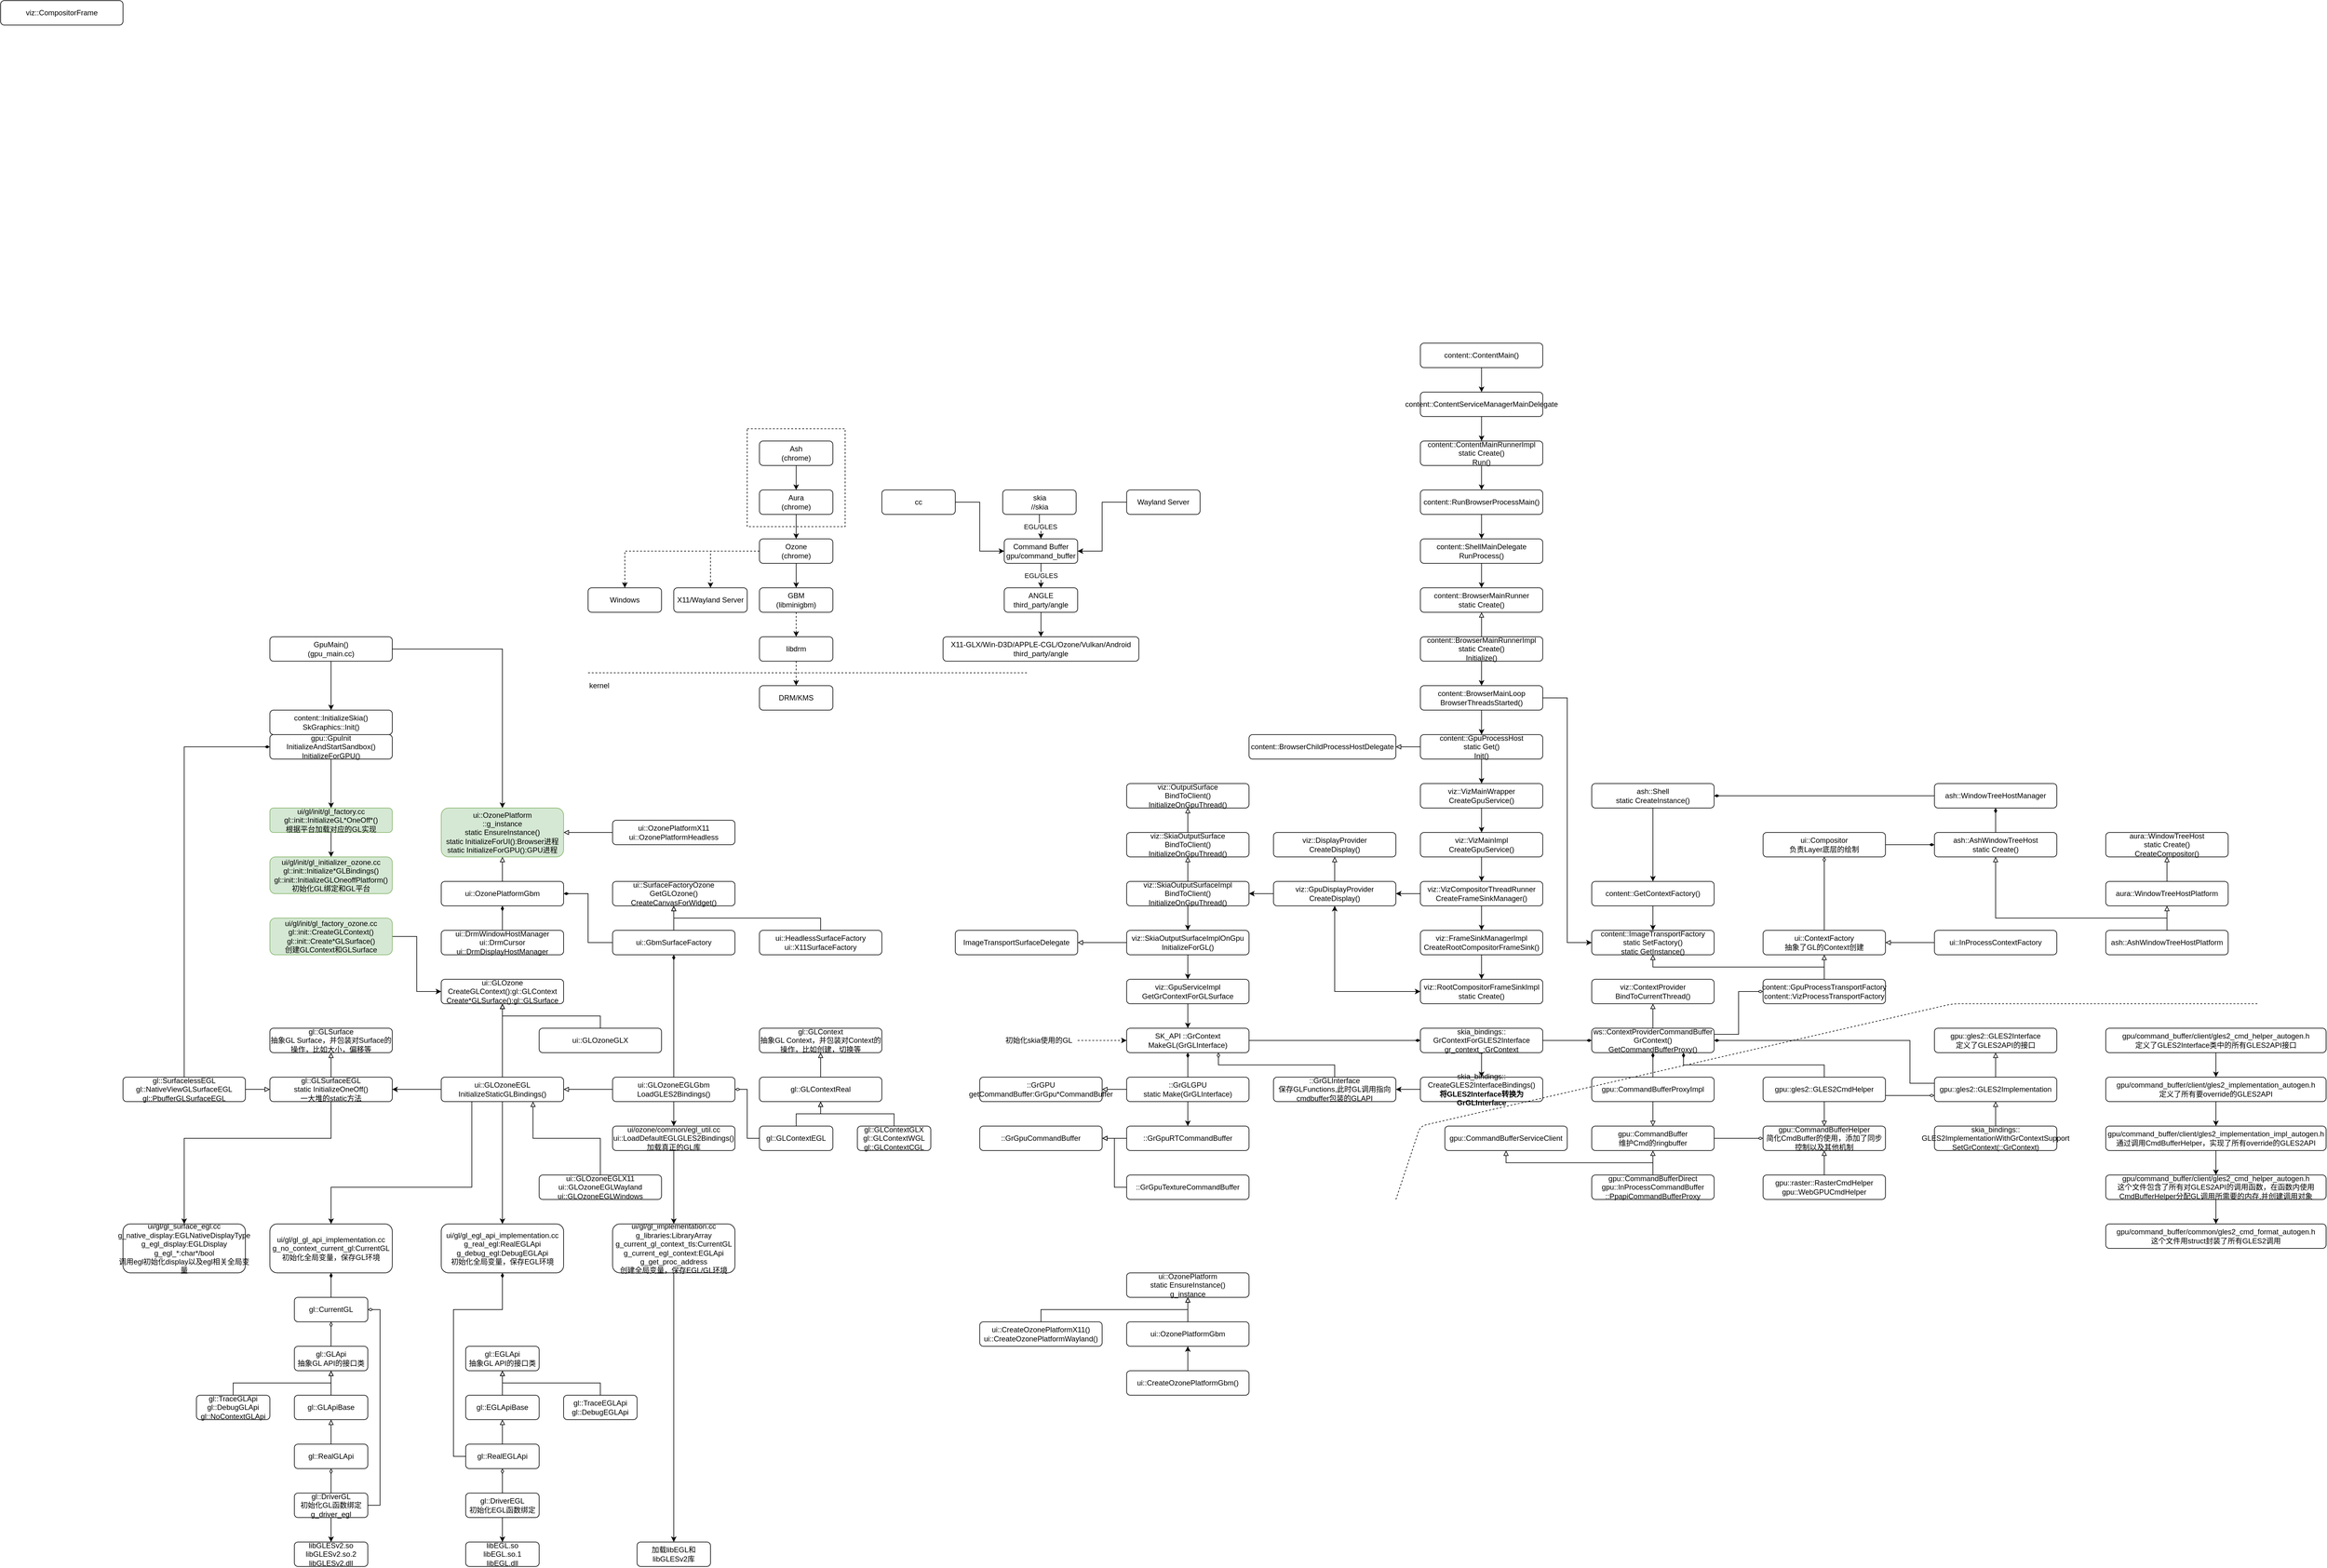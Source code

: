 <mxfile version="10.6.8" type="google"><diagram id="g99h3FjdwPTikkMHiUVk" name="Page-1"><mxGraphModel dx="2594" dy="1577" grid="1" gridSize="10" guides="1" tooltips="1" connect="1" arrows="1" fold="1" page="0" pageScale="1" pageWidth="850" pageHeight="1100" background="none" math="0" shadow="0"><root><mxCell id="0"/><mxCell id="1" parent="0"/><mxCell id="V2jrj035zkboA88zMUya-1" value="" style="rounded=0;whiteSpace=wrap;html=1;fillColor=none;dashed=1;" parent="1" vertex="1"><mxGeometry x="220" y="140" width="160" height="160" as="geometry"/></mxCell><mxCell id="TiVvICvqWdFZX-psNssf-5" style="edgeStyle=orthogonalEdgeStyle;rounded=0;orthogonalLoop=1;jettySize=auto;html=1;entryX=0.5;entryY=0;entryDx=0;entryDy=0;" parent="1" source="TiVvICvqWdFZX-psNssf-1" target="TiVvICvqWdFZX-psNssf-2" edge="1"><mxGeometry relative="1" as="geometry"/></mxCell><mxCell id="TiVvICvqWdFZX-psNssf-1" value="Ash&lt;br&gt;(chrome)&lt;br&gt;" style="rounded=1;whiteSpace=wrap;html=1;" parent="1" vertex="1"><mxGeometry x="240" y="160" width="120" height="40" as="geometry"/></mxCell><mxCell id="TiVvICvqWdFZX-psNssf-7" value="" style="edgeStyle=orthogonalEdgeStyle;rounded=0;orthogonalLoop=1;jettySize=auto;html=1;" parent="1" source="TiVvICvqWdFZX-psNssf-2" target="TiVvICvqWdFZX-psNssf-6" edge="1"><mxGeometry relative="1" as="geometry"/></mxCell><mxCell id="TiVvICvqWdFZX-psNssf-2" value="Aura&lt;br&gt;(chrome)&lt;br&gt;" style="rounded=1;whiteSpace=wrap;html=1;" parent="1" vertex="1"><mxGeometry x="240" y="240" width="120" height="40" as="geometry"/></mxCell><mxCell id="9t0hAMMkUM1N453fhhm7-4" value="EGL/GLES" style="edgeStyle=orthogonalEdgeStyle;rounded=0;orthogonalLoop=1;jettySize=auto;html=1;" parent="1" source="9t0hAMMkUM1N453fhhm7-1" target="9t0hAMMkUM1N453fhhm7-3" edge="1"><mxGeometry relative="1" as="geometry"/></mxCell><mxCell id="9t0hAMMkUM1N453fhhm7-1" value="skia&lt;br&gt;//skia&lt;br&gt;" style="rounded=1;whiteSpace=wrap;html=1;" parent="1" vertex="1"><mxGeometry x="637.5" y="240" width="120" height="40" as="geometry"/></mxCell><mxCell id="9t0hAMMkUM1N453fhhm7-6" value="EGL/GLES" style="edgeStyle=orthogonalEdgeStyle;rounded=0;orthogonalLoop=1;jettySize=auto;html=1;" parent="1" source="9t0hAMMkUM1N453fhhm7-3" target="9t0hAMMkUM1N453fhhm7-5" edge="1"><mxGeometry relative="1" as="geometry"/></mxCell><mxCell id="9t0hAMMkUM1N453fhhm7-3" value="Command Buffer&lt;br&gt;gpu/command_buffer&lt;br&gt;" style="rounded=1;whiteSpace=wrap;html=1;" parent="1" vertex="1"><mxGeometry x="640" y="320" width="120" height="40" as="geometry"/></mxCell><mxCell id="V2jrj035zkboA88zMUya-8" value="" style="edgeStyle=orthogonalEdgeStyle;rounded=0;orthogonalLoop=1;jettySize=auto;html=1;" parent="1" source="9t0hAMMkUM1N453fhhm7-5" target="V2jrj035zkboA88zMUya-7" edge="1"><mxGeometry relative="1" as="geometry"/></mxCell><mxCell id="9t0hAMMkUM1N453fhhm7-5" value="ANGLE&lt;br&gt;third_party/angle&lt;br&gt;" style="rounded=1;whiteSpace=wrap;html=1;" parent="1" vertex="1"><mxGeometry x="640" y="400" width="120" height="40" as="geometry"/></mxCell><mxCell id="V2jrj035zkboA88zMUya-7" value="X11-GLX/Win-D3D/APPLE-CGL/Ozone/Vulkan/Android&lt;br&gt;third_party/angle&lt;br&gt;" style="rounded=1;whiteSpace=wrap;html=1;" parent="1" vertex="1"><mxGeometry x="540" y="480" width="320" height="40" as="geometry"/></mxCell><mxCell id="TiVvICvqWdFZX-psNssf-9" value="" style="edgeStyle=orthogonalEdgeStyle;rounded=0;orthogonalLoop=1;jettySize=auto;html=1;" parent="1" source="TiVvICvqWdFZX-psNssf-6" target="TiVvICvqWdFZX-psNssf-8" edge="1"><mxGeometry relative="1" as="geometry"/></mxCell><mxCell id="TiVvICvqWdFZX-psNssf-18" value="" style="edgeStyle=orthogonalEdgeStyle;rounded=0;orthogonalLoop=1;jettySize=auto;html=1;dashed=1;" parent="1" source="TiVvICvqWdFZX-psNssf-6" target="TiVvICvqWdFZX-psNssf-17" edge="1"><mxGeometry relative="1" as="geometry"/></mxCell><mxCell id="TiVvICvqWdFZX-psNssf-20" value="" style="edgeStyle=orthogonalEdgeStyle;rounded=0;orthogonalLoop=1;jettySize=auto;html=1;dashed=1;" parent="1" source="TiVvICvqWdFZX-psNssf-6" target="TiVvICvqWdFZX-psNssf-19" edge="1"><mxGeometry relative="1" as="geometry"/></mxCell><mxCell id="TiVvICvqWdFZX-psNssf-6" value="Ozone&lt;br&gt;(chrome)&lt;br&gt;" style="rounded=1;whiteSpace=wrap;html=1;" parent="1" vertex="1"><mxGeometry x="240" y="320" width="120" height="40" as="geometry"/></mxCell><mxCell id="TiVvICvqWdFZX-psNssf-19" value="Windows" style="rounded=1;whiteSpace=wrap;html=1;" parent="1" vertex="1"><mxGeometry x="-40" y="400" width="120" height="40" as="geometry"/></mxCell><mxCell id="TiVvICvqWdFZX-psNssf-17" value="X11/Wayland Server" style="rounded=1;whiteSpace=wrap;html=1;" parent="1" vertex="1"><mxGeometry x="100" y="400" width="120" height="40" as="geometry"/></mxCell><mxCell id="TiVvICvqWdFZX-psNssf-22" value="" style="edgeStyle=orthogonalEdgeStyle;rounded=0;orthogonalLoop=1;jettySize=auto;html=1;dashed=1;" parent="1" source="TiVvICvqWdFZX-psNssf-8" target="TiVvICvqWdFZX-psNssf-21" edge="1"><mxGeometry relative="1" as="geometry"/></mxCell><mxCell id="TiVvICvqWdFZX-psNssf-8" value="GBM&lt;br&gt;(libminigbm)&lt;br&gt;" style="rounded=1;whiteSpace=wrap;html=1;" parent="1" vertex="1"><mxGeometry x="240" y="400" width="120" height="40" as="geometry"/></mxCell><mxCell id="TiVvICvqWdFZX-psNssf-23" style="edgeStyle=orthogonalEdgeStyle;rounded=0;orthogonalLoop=1;jettySize=auto;html=1;entryX=0.5;entryY=0;entryDx=0;entryDy=0;dashed=1;" parent="1" source="TiVvICvqWdFZX-psNssf-21" target="TiVvICvqWdFZX-psNssf-12" edge="1"><mxGeometry relative="1" as="geometry"/></mxCell><mxCell id="TiVvICvqWdFZX-psNssf-21" value="libdrm&lt;br&gt;" style="rounded=1;whiteSpace=wrap;html=1;" parent="1" vertex="1"><mxGeometry x="240" y="480" width="120" height="40" as="geometry"/></mxCell><mxCell id="TiVvICvqWdFZX-psNssf-12" value="DRM/KMS" style="rounded=1;whiteSpace=wrap;html=1;" parent="1" vertex="1"><mxGeometry x="240" y="560" width="120" height="40" as="geometry"/></mxCell><mxCell id="9t0hAMMkUM1N453fhhm7-9" style="edgeStyle=orthogonalEdgeStyle;rounded=0;orthogonalLoop=1;jettySize=auto;html=1;entryX=1;entryY=0.5;entryDx=0;entryDy=0;" parent="1" source="TiVvICvqWdFZX-psNssf-15" target="9t0hAMMkUM1N453fhhm7-3" edge="1"><mxGeometry relative="1" as="geometry"/></mxCell><mxCell id="TiVvICvqWdFZX-psNssf-15" value="Wayland Server" style="rounded=1;whiteSpace=wrap;html=1;" parent="1" vertex="1"><mxGeometry x="840" y="240" width="120" height="40" as="geometry"/></mxCell><mxCell id="9t0hAMMkUM1N453fhhm7-12" style="edgeStyle=orthogonalEdgeStyle;rounded=0;orthogonalLoop=1;jettySize=auto;html=1;entryX=0;entryY=0.5;entryDx=0;entryDy=0;" parent="1" source="9t0hAMMkUM1N453fhhm7-10" target="9t0hAMMkUM1N453fhhm7-3" edge="1"><mxGeometry relative="1" as="geometry"/></mxCell><mxCell id="9t0hAMMkUM1N453fhhm7-10" value="cc" style="rounded=1;whiteSpace=wrap;html=1;" parent="1" vertex="1"><mxGeometry x="440" y="240" width="120" height="40" as="geometry"/></mxCell><mxCell id="TiVvICvqWdFZX-psNssf-24" value="" style="endArrow=none;dashed=1;html=1;" parent="1" edge="1"><mxGeometry width="50" height="50" relative="1" as="geometry"><mxPoint x="-40" y="539" as="sourcePoint"/><mxPoint x="680" y="539" as="targetPoint"/></mxGeometry></mxCell><mxCell id="TiVvICvqWdFZX-psNssf-26" value="kernel" style="text;html=1;resizable=0;points=[];autosize=1;align=left;verticalAlign=top;spacingTop=-4;" parent="1" vertex="1"><mxGeometry x="-40" y="550" width="50" height="20" as="geometry"/></mxCell><mxCell id="V2jrj035zkboA88zMUya-4" value="" style="edgeStyle=orthogonalEdgeStyle;rounded=0;orthogonalLoop=1;jettySize=auto;html=1;" parent="1" source="V2jrj035zkboA88zMUya-2" target="V2jrj035zkboA88zMUya-3" edge="1"><mxGeometry relative="1" as="geometry"/></mxCell><mxCell id="zKHGp1iqoQenMtJ1q0sx-228" value="" style="edgeStyle=orthogonalEdgeStyle;rounded=0;orthogonalLoop=1;jettySize=auto;html=1;endArrow=classic;endFill=1;" parent="1" source="V2jrj035zkboA88zMUya-2" target="zKHGp1iqoQenMtJ1q0sx-124" edge="1"><mxGeometry relative="1" as="geometry"/></mxCell><mxCell id="V2jrj035zkboA88zMUya-2" value="GpuMain()&lt;br&gt;(gpu_main.cc)&lt;br&gt;" style="rounded=1;whiteSpace=wrap;html=1;fillColor=none;" parent="1" vertex="1"><mxGeometry x="-560" y="480" width="200" height="40" as="geometry"/></mxCell><mxCell id="V2jrj035zkboA88zMUya-3" value="ui::OzonePlatform&lt;br&gt;::g_instance&lt;br&gt;static EnsureInstance()&lt;br&gt;static InitializeForUI():Browser进程&lt;br&gt;static InitializeForGPU():GPU进程&lt;br&gt;" style="rounded=1;whiteSpace=wrap;html=1;fillColor=#d5e8d4;strokeColor=#82b366;" parent="1" vertex="1"><mxGeometry x="-280" y="760" width="200" height="80" as="geometry"/></mxCell><mxCell id="zKHGp1iqoQenMtJ1q0sx-135" style="edgeStyle=orthogonalEdgeStyle;rounded=0;orthogonalLoop=1;jettySize=auto;html=1;entryX=0.5;entryY=1;entryDx=0;entryDy=0;endArrow=block;endFill=0;" parent="1" source="zKHGp1iqoQenMtJ1q0sx-133" target="V2jrj035zkboA88zMUya-3" edge="1"><mxGeometry relative="1" as="geometry"/></mxCell><mxCell id="zKHGp1iqoQenMtJ1q0sx-133" value="ui::OzonePlatformGbm&lt;br&gt;" style="rounded=1;whiteSpace=wrap;html=1;fillColor=none;" parent="1" vertex="1"><mxGeometry x="-280" y="880" width="200" height="40" as="geometry"/></mxCell><mxCell id="zKHGp1iqoQenMtJ1q0sx-70" style="edgeStyle=orthogonalEdgeStyle;rounded=0;orthogonalLoop=1;jettySize=auto;html=1;entryX=0;entryY=0.5;entryDx=0;entryDy=0;endArrow=diamondThin;endFill=1;" parent="1" source="NPJYpEKu6NSQmlbWRUrb-43" target="zKHGp1iqoQenMtJ1q0sx-3" edge="1"><mxGeometry relative="1" as="geometry"/></mxCell><mxCell id="NPJYpEKu6NSQmlbWRUrb-43" value="SK_API ::GrContext&lt;br&gt;MakeGL(GrGLInterface)" style="rounded=1;whiteSpace=wrap;html=1;fillColor=none;" parent="1" vertex="1"><mxGeometry x="840" y="1120" width="200" height="40" as="geometry"/></mxCell><mxCell id="zKHGp1iqoQenMtJ1q0sx-17" value="" style="edgeStyle=orthogonalEdgeStyle;rounded=0;orthogonalLoop=1;jettySize=auto;html=1;endArrow=block;endFill=0;" parent="1" source="zKHGp1iqoQenMtJ1q0sx-1" target="zKHGp1iqoQenMtJ1q0sx-16" edge="1"><mxGeometry relative="1" as="geometry"/></mxCell><mxCell id="zKHGp1iqoQenMtJ1q0sx-72" style="edgeStyle=orthogonalEdgeStyle;rounded=0;orthogonalLoop=1;jettySize=auto;html=1;exitX=1;exitY=0.25;exitDx=0;exitDy=0;entryX=0;entryY=0.5;entryDx=0;entryDy=0;endArrow=diamondThin;endFill=0;" parent="1" source="zKHGp1iqoQenMtJ1q0sx-1" target="zKHGp1iqoQenMtJ1q0sx-71" edge="1"><mxGeometry relative="1" as="geometry"/></mxCell><mxCell id="zKHGp1iqoQenMtJ1q0sx-1" value="ws::ContextProviderCommandBuffer&lt;br&gt;GrContext()&lt;br&gt;GetCommandBufferProxy()&lt;br&gt;" style="rounded=1;whiteSpace=wrap;html=1;fillColor=none;" parent="1" vertex="1"><mxGeometry x="1600" y="1120" width="200" height="40" as="geometry"/></mxCell><mxCell id="zKHGp1iqoQenMtJ1q0sx-16" value="viz::ContextProvider&lt;br&gt;BindToCurrentThread()&lt;br&gt;" style="rounded=1;whiteSpace=wrap;html=1;fillColor=none;" parent="1" vertex="1"><mxGeometry x="1600" y="1040" width="200" height="40" as="geometry"/></mxCell><mxCell id="NPJYpEKu6NSQmlbWRUrb-46" style="edgeStyle=orthogonalEdgeStyle;rounded=0;orthogonalLoop=1;jettySize=auto;html=1;entryX=0.5;entryY=0;entryDx=0;entryDy=0;strokeWidth=1;" parent="1" source="NPJYpEKu6NSQmlbWRUrb-44" target="NPJYpEKu6NSQmlbWRUrb-43" edge="1"><mxGeometry relative="1" as="geometry"/></mxCell><mxCell id="NPJYpEKu6NSQmlbWRUrb-44" value="viz::GpuServiceImpl&lt;br&gt;GetGrContextForGLSurface" style="rounded=1;whiteSpace=wrap;html=1;fillColor=none;" parent="1" vertex="1"><mxGeometry x="840" y="1040" width="200" height="40" as="geometry"/></mxCell><mxCell id="NPJYpEKu6NSQmlbWRUrb-48" style="edgeStyle=orthogonalEdgeStyle;rounded=0;orthogonalLoop=1;jettySize=auto;html=1;entryX=0.5;entryY=0;entryDx=0;entryDy=0;strokeWidth=1;" parent="1" source="NPJYpEKu6NSQmlbWRUrb-47" target="NPJYpEKu6NSQmlbWRUrb-44" edge="1"><mxGeometry relative="1" as="geometry"/></mxCell><mxCell id="NPJYpEKu6NSQmlbWRUrb-60" value="" style="edgeStyle=orthogonalEdgeStyle;rounded=0;orthogonalLoop=1;jettySize=auto;html=1;endArrow=block;endFill=0;strokeWidth=1;" parent="1" source="NPJYpEKu6NSQmlbWRUrb-47" target="NPJYpEKu6NSQmlbWRUrb-59" edge="1"><mxGeometry relative="1" as="geometry"/></mxCell><mxCell id="NPJYpEKu6NSQmlbWRUrb-47" value="viz::SkiaOutputSurfaceImplOnGpu&lt;br&gt;InitializeForGL()" style="rounded=1;whiteSpace=wrap;html=1;fillColor=none;" parent="1" vertex="1"><mxGeometry x="840" y="960" width="200" height="40" as="geometry"/></mxCell><mxCell id="NPJYpEKu6NSQmlbWRUrb-59" value="ImageTransportSurfaceDelegate" style="rounded=1;whiteSpace=wrap;html=1;fillColor=none;" parent="1" vertex="1"><mxGeometry x="560" y="960" width="200" height="40" as="geometry"/></mxCell><mxCell id="NPJYpEKu6NSQmlbWRUrb-52" style="edgeStyle=orthogonalEdgeStyle;rounded=0;orthogonalLoop=1;jettySize=auto;html=1;entryX=0.5;entryY=0;entryDx=0;entryDy=0;strokeWidth=1;" parent="1" source="NPJYpEKu6NSQmlbWRUrb-49" target="NPJYpEKu6NSQmlbWRUrb-47" edge="1"><mxGeometry relative="1" as="geometry"/></mxCell><mxCell id="NPJYpEKu6NSQmlbWRUrb-56" value="" style="edgeStyle=orthogonalEdgeStyle;rounded=0;orthogonalLoop=1;jettySize=auto;html=1;strokeWidth=1;endArrow=block;endFill=0;" parent="1" source="NPJYpEKu6NSQmlbWRUrb-49" target="NPJYpEKu6NSQmlbWRUrb-55" edge="1"><mxGeometry relative="1" as="geometry"/></mxCell><mxCell id="NPJYpEKu6NSQmlbWRUrb-49" value="viz::SkiaOutputSurfaceImpl&lt;br&gt;BindToClient()&lt;br&gt;InitializeOnGpuThread()" style="rounded=1;whiteSpace=wrap;html=1;fillColor=none;" parent="1" vertex="1"><mxGeometry x="840" y="880" width="200" height="40" as="geometry"/></mxCell><mxCell id="NPJYpEKu6NSQmlbWRUrb-58" value="" style="edgeStyle=orthogonalEdgeStyle;rounded=0;orthogonalLoop=1;jettySize=auto;html=1;endArrow=block;endFill=0;strokeWidth=1;" parent="1" source="NPJYpEKu6NSQmlbWRUrb-55" target="NPJYpEKu6NSQmlbWRUrb-57" edge="1"><mxGeometry relative="1" as="geometry"/></mxCell><mxCell id="NPJYpEKu6NSQmlbWRUrb-55" value="viz::SkiaOutputSurface&lt;br&gt;BindToClient()&lt;br&gt;InitializeOnGpuThread()" style="rounded=1;whiteSpace=wrap;html=1;fillColor=none;" parent="1" vertex="1"><mxGeometry x="840" y="800" width="200" height="40" as="geometry"/></mxCell><mxCell id="NPJYpEKu6NSQmlbWRUrb-57" value="viz::OutputSurface&lt;br&gt;BindToClient()&lt;br&gt;InitializeOnGpuThread()" style="rounded=1;whiteSpace=wrap;html=1;fillColor=none;" parent="1" vertex="1"><mxGeometry x="840" y="720" width="200" height="40" as="geometry"/></mxCell><mxCell id="NPJYpEKu6NSQmlbWRUrb-51" style="edgeStyle=orthogonalEdgeStyle;rounded=0;orthogonalLoop=1;jettySize=auto;html=1;strokeWidth=1;dashed=1;entryX=0;entryY=0.5;entryDx=0;entryDy=0;" parent="1" source="NPJYpEKu6NSQmlbWRUrb-50" target="NPJYpEKu6NSQmlbWRUrb-43" edge="1"><mxGeometry relative="1" as="geometry"><mxPoint x="840" y="1140" as="targetPoint"/><Array as="points"><mxPoint x="810" y="1140"/><mxPoint x="810" y="1140"/></Array></mxGeometry></mxCell><mxCell id="NPJYpEKu6NSQmlbWRUrb-50" value="初始化skia使用的GL" style="text;html=1;resizable=0;points=[];autosize=1;align=left;verticalAlign=top;spacingTop=-4;" parent="1" vertex="1"><mxGeometry x="640" y="1130" width="120" height="20" as="geometry"/></mxCell><mxCell id="NPJYpEKu6NSQmlbWRUrb-62" style="edgeStyle=orthogonalEdgeStyle;rounded=0;orthogonalLoop=1;jettySize=auto;html=1;entryX=1;entryY=0.5;entryDx=0;entryDy=0;endArrow=classic;endFill=1;strokeWidth=1;" parent="1" source="NPJYpEKu6NSQmlbWRUrb-61" target="NPJYpEKu6NSQmlbWRUrb-49" edge="1"><mxGeometry relative="1" as="geometry"/></mxCell><mxCell id="NPJYpEKu6NSQmlbWRUrb-64" value="" style="edgeStyle=orthogonalEdgeStyle;rounded=0;orthogonalLoop=1;jettySize=auto;html=1;endArrow=block;endFill=0;strokeWidth=1;" parent="1" source="NPJYpEKu6NSQmlbWRUrb-61" target="NPJYpEKu6NSQmlbWRUrb-63" edge="1"><mxGeometry relative="1" as="geometry"/></mxCell><mxCell id="NPJYpEKu6NSQmlbWRUrb-61" value="viz::GpuDisplayProvider&lt;br&gt;CreateDisplay()" style="rounded=1;whiteSpace=wrap;html=1;fillColor=none;" parent="1" vertex="1"><mxGeometry x="1080" y="880" width="200" height="40" as="geometry"/></mxCell><mxCell id="NPJYpEKu6NSQmlbWRUrb-68" style="edgeStyle=orthogonalEdgeStyle;rounded=0;orthogonalLoop=1;jettySize=auto;html=1;endArrow=classic;endFill=1;strokeWidth=1;" parent="1" source="NPJYpEKu6NSQmlbWRUrb-65" target="NPJYpEKu6NSQmlbWRUrb-61" edge="1"><mxGeometry relative="1" as="geometry"/></mxCell><mxCell id="NPJYpEKu6NSQmlbWRUrb-70" value="" style="edgeStyle=orthogonalEdgeStyle;rounded=0;orthogonalLoop=1;jettySize=auto;html=1;endArrow=classic;endFill=1;strokeWidth=1;" parent="1" source="NPJYpEKu6NSQmlbWRUrb-65" target="NPJYpEKu6NSQmlbWRUrb-69" edge="1"><mxGeometry relative="1" as="geometry"/></mxCell><mxCell id="NPJYpEKu6NSQmlbWRUrb-65" value="viz::VizCompositorThreadRunner&lt;br&gt;CreateFrameSinkManager()" style="rounded=1;whiteSpace=wrap;html=1;fillColor=none;" parent="1" vertex="1"><mxGeometry x="1320" y="880" width="200" height="40" as="geometry"/></mxCell><mxCell id="NPJYpEKu6NSQmlbWRUrb-81" value="" style="edgeStyle=orthogonalEdgeStyle;rounded=0;orthogonalLoop=1;jettySize=auto;html=1;startArrow=none;startFill=0;endArrow=classic;endFill=1;strokeWidth=1;" parent="1" source="NPJYpEKu6NSQmlbWRUrb-75" target="NPJYpEKu6NSQmlbWRUrb-80" edge="1"><mxGeometry relative="1" as="geometry"/></mxCell><mxCell id="NPJYpEKu6NSQmlbWRUrb-75" value="viz::VizMainWrapper&lt;br&gt;CreateGpuService()" style="rounded=1;whiteSpace=wrap;html=1;fillColor=none;" parent="1" vertex="1"><mxGeometry x="1320" y="720" width="200" height="40" as="geometry"/></mxCell><mxCell id="NPJYpEKu6NSQmlbWRUrb-82" style="edgeStyle=orthogonalEdgeStyle;rounded=0;orthogonalLoop=1;jettySize=auto;html=1;entryX=0.5;entryY=0;entryDx=0;entryDy=0;startArrow=none;startFill=0;endArrow=classic;endFill=1;strokeWidth=1;" parent="1" source="NPJYpEKu6NSQmlbWRUrb-80" target="NPJYpEKu6NSQmlbWRUrb-65" edge="1"><mxGeometry relative="1" as="geometry"/></mxCell><mxCell id="NPJYpEKu6NSQmlbWRUrb-80" value="viz::VizMainImpl&lt;br&gt;CreateGpuService()" style="rounded=1;whiteSpace=wrap;html=1;fillColor=none;" parent="1" vertex="1"><mxGeometry x="1320" y="800" width="200" height="40" as="geometry"/></mxCell><mxCell id="NPJYpEKu6NSQmlbWRUrb-79" style="edgeStyle=orthogonalEdgeStyle;rounded=0;orthogonalLoop=1;jettySize=auto;html=1;entryX=0.5;entryY=0;entryDx=0;entryDy=0;startArrow=none;startFill=0;endArrow=classic;endFill=1;strokeWidth=1;" parent="1" source="NPJYpEKu6NSQmlbWRUrb-77" target="NPJYpEKu6NSQmlbWRUrb-75" edge="1"><mxGeometry relative="1" as="geometry"/></mxCell><mxCell id="NPJYpEKu6NSQmlbWRUrb-84" value="" style="edgeStyle=orthogonalEdgeStyle;rounded=0;orthogonalLoop=1;jettySize=auto;html=1;startArrow=none;startFill=0;endArrow=block;endFill=0;strokeWidth=1;" parent="1" source="NPJYpEKu6NSQmlbWRUrb-77" target="NPJYpEKu6NSQmlbWRUrb-83" edge="1"><mxGeometry relative="1" as="geometry"/></mxCell><mxCell id="NPJYpEKu6NSQmlbWRUrb-77" value="content::GpuProcessHost&lt;br&gt;static Get()&lt;br&gt;Init()" style="rounded=1;whiteSpace=wrap;html=1;fillColor=none;" parent="1" vertex="1"><mxGeometry x="1320" y="640" width="200" height="40" as="geometry"/></mxCell><mxCell id="NPJYpEKu6NSQmlbWRUrb-87" style="edgeStyle=orthogonalEdgeStyle;rounded=0;orthogonalLoop=1;jettySize=auto;html=1;entryX=0.5;entryY=0;entryDx=0;entryDy=0;startArrow=none;startFill=0;endArrow=classic;endFill=1;strokeWidth=1;" parent="1" source="NPJYpEKu6NSQmlbWRUrb-85" target="NPJYpEKu6NSQmlbWRUrb-77" edge="1"><mxGeometry relative="1" as="geometry"/></mxCell><mxCell id="zKHGp1iqoQenMtJ1q0sx-85" style="edgeStyle=orthogonalEdgeStyle;rounded=0;orthogonalLoop=1;jettySize=auto;html=1;entryX=0;entryY=0.5;entryDx=0;entryDy=0;endArrow=classic;endFill=1;" parent="1" source="NPJYpEKu6NSQmlbWRUrb-85" target="zKHGp1iqoQenMtJ1q0sx-78" edge="1"><mxGeometry relative="1" as="geometry"><Array as="points"><mxPoint x="1560" y="580"/><mxPoint x="1560" y="980"/></Array></mxGeometry></mxCell><mxCell id="NPJYpEKu6NSQmlbWRUrb-85" value="content::BrowserMainLoop&lt;br&gt;BrowserThreadsStarted()" style="rounded=1;whiteSpace=wrap;html=1;fillColor=none;" parent="1" vertex="1"><mxGeometry x="1320" y="560" width="200" height="40" as="geometry"/></mxCell><mxCell id="NPJYpEKu6NSQmlbWRUrb-90" value="" style="edgeStyle=orthogonalEdgeStyle;rounded=0;orthogonalLoop=1;jettySize=auto;html=1;startArrow=none;startFill=0;endArrow=classic;endFill=1;strokeWidth=1;" parent="1" source="NPJYpEKu6NSQmlbWRUrb-88" target="NPJYpEKu6NSQmlbWRUrb-85" edge="1"><mxGeometry relative="1" as="geometry"/></mxCell><mxCell id="NPJYpEKu6NSQmlbWRUrb-94" value="" style="edgeStyle=orthogonalEdgeStyle;rounded=0;orthogonalLoop=1;jettySize=auto;html=1;startArrow=none;startFill=0;endArrow=block;endFill=0;strokeWidth=1;" parent="1" source="NPJYpEKu6NSQmlbWRUrb-88" target="NPJYpEKu6NSQmlbWRUrb-91" edge="1"><mxGeometry relative="1" as="geometry"/></mxCell><mxCell id="NPJYpEKu6NSQmlbWRUrb-88" value="content::BrowserMainRunnerImpl&lt;br&gt;static Create()&lt;br&gt;Initialize()" style="rounded=1;whiteSpace=wrap;html=1;fillColor=none;" parent="1" vertex="1"><mxGeometry x="1320" y="480" width="200" height="40" as="geometry"/></mxCell><mxCell id="NPJYpEKu6NSQmlbWRUrb-91" value="content::BrowserMainRunner&lt;br&gt;static Create()" style="rounded=1;whiteSpace=wrap;html=1;fillColor=none;" parent="1" vertex="1"><mxGeometry x="1320" y="400" width="200" height="40" as="geometry"/></mxCell><mxCell id="NPJYpEKu6NSQmlbWRUrb-98" value="" style="edgeStyle=orthogonalEdgeStyle;rounded=0;orthogonalLoop=1;jettySize=auto;html=1;startArrow=none;startFill=0;endArrow=classic;endFill=1;strokeWidth=1;" parent="1" source="NPJYpEKu6NSQmlbWRUrb-95" target="NPJYpEKu6NSQmlbWRUrb-91" edge="1"><mxGeometry relative="1" as="geometry"/></mxCell><mxCell id="NPJYpEKu6NSQmlbWRUrb-95" value="content::ShellMainDelegate&lt;br&gt;RunProcess()&lt;br&gt;" style="rounded=1;whiteSpace=wrap;html=1;fillColor=none;" parent="1" vertex="1"><mxGeometry x="1320" y="320" width="200" height="40" as="geometry"/></mxCell><mxCell id="NPJYpEKu6NSQmlbWRUrb-101" style="edgeStyle=orthogonalEdgeStyle;rounded=0;orthogonalLoop=1;jettySize=auto;html=1;entryX=0.5;entryY=0;entryDx=0;entryDy=0;startArrow=none;startFill=0;endArrow=classic;endFill=1;strokeWidth=1;" parent="1" source="NPJYpEKu6NSQmlbWRUrb-99" target="NPJYpEKu6NSQmlbWRUrb-95" edge="1"><mxGeometry relative="1" as="geometry"/></mxCell><mxCell id="NPJYpEKu6NSQmlbWRUrb-99" value="content::RunBrowserProcessMain()&lt;br&gt;" style="rounded=1;whiteSpace=wrap;html=1;fillColor=none;" parent="1" vertex="1"><mxGeometry x="1320" y="240" width="200" height="40" as="geometry"/></mxCell><mxCell id="NPJYpEKu6NSQmlbWRUrb-104" value="" style="edgeStyle=orthogonalEdgeStyle;rounded=0;orthogonalLoop=1;jettySize=auto;html=1;startArrow=none;startFill=0;endArrow=classic;endFill=1;strokeWidth=1;" parent="1" source="NPJYpEKu6NSQmlbWRUrb-102" target="NPJYpEKu6NSQmlbWRUrb-99" edge="1"><mxGeometry relative="1" as="geometry"/></mxCell><mxCell id="NPJYpEKu6NSQmlbWRUrb-102" value="content::ContentMainRunnerImpl&lt;br&gt;static Create()&lt;br&gt;Run()&lt;br&gt;" style="rounded=1;whiteSpace=wrap;html=1;fillColor=none;" parent="1" vertex="1"><mxGeometry x="1320" y="160" width="200" height="40" as="geometry"/></mxCell><mxCell id="NPJYpEKu6NSQmlbWRUrb-108" value="" style="edgeStyle=orthogonalEdgeStyle;rounded=0;orthogonalLoop=1;jettySize=auto;html=1;startArrow=none;startFill=0;endArrow=classic;endFill=1;strokeWidth=1;" parent="1" source="NPJYpEKu6NSQmlbWRUrb-105" target="NPJYpEKu6NSQmlbWRUrb-107" edge="1"><mxGeometry relative="1" as="geometry"/></mxCell><mxCell id="NPJYpEKu6NSQmlbWRUrb-105" value="content::ContentMain()&lt;br&gt;" style="rounded=1;whiteSpace=wrap;html=1;fillColor=none;" parent="1" vertex="1"><mxGeometry x="1320" width="200" height="40" as="geometry"/></mxCell><mxCell id="NPJYpEKu6NSQmlbWRUrb-110" value="" style="edgeStyle=orthogonalEdgeStyle;rounded=0;orthogonalLoop=1;jettySize=auto;html=1;startArrow=none;startFill=0;endArrow=classic;endFill=1;strokeWidth=1;entryX=0.5;entryY=0;entryDx=0;entryDy=0;" parent="1" source="NPJYpEKu6NSQmlbWRUrb-107" target="NPJYpEKu6NSQmlbWRUrb-102" edge="1"><mxGeometry relative="1" as="geometry"><mxPoint x="1420" y="40" as="targetPoint"/></mxGeometry></mxCell><mxCell id="NPJYpEKu6NSQmlbWRUrb-107" value="content::ContentServiceManagerMainDelegate&lt;br&gt;" style="rounded=1;whiteSpace=wrap;html=1;fillColor=none;" parent="1" vertex="1"><mxGeometry x="1320" y="80" width="200" height="40" as="geometry"/></mxCell><mxCell id="NPJYpEKu6NSQmlbWRUrb-83" value="content::BrowserChildProcessHostDelegate&lt;br&gt;" style="rounded=1;whiteSpace=wrap;html=1;fillColor=none;" parent="1" vertex="1"><mxGeometry x="1040" y="640" width="240" height="40" as="geometry"/></mxCell><mxCell id="NPJYpEKu6NSQmlbWRUrb-73" value="" style="edgeStyle=orthogonalEdgeStyle;rounded=0;orthogonalLoop=1;jettySize=auto;html=1;endArrow=classic;endFill=1;strokeWidth=1;" parent="1" source="NPJYpEKu6NSQmlbWRUrb-69" target="NPJYpEKu6NSQmlbWRUrb-72" edge="1"><mxGeometry relative="1" as="geometry"/></mxCell><mxCell id="NPJYpEKu6NSQmlbWRUrb-69" value="viz::FrameSinkManagerImpl&lt;br&gt;CreateRootCompositorFrameSink()&lt;br&gt;" style="rounded=1;whiteSpace=wrap;html=1;fillColor=none;" parent="1" vertex="1"><mxGeometry x="1320" y="960" width="200" height="40" as="geometry"/></mxCell><mxCell id="NPJYpEKu6NSQmlbWRUrb-74" style="edgeStyle=orthogonalEdgeStyle;rounded=0;orthogonalLoop=1;jettySize=auto;html=1;entryX=0.5;entryY=1;entryDx=0;entryDy=0;endArrow=classic;endFill=1;strokeWidth=1;startArrow=classic;startFill=1;" parent="1" source="NPJYpEKu6NSQmlbWRUrb-72" target="NPJYpEKu6NSQmlbWRUrb-61" edge="1"><mxGeometry relative="1" as="geometry"/></mxCell><mxCell id="NPJYpEKu6NSQmlbWRUrb-72" value="viz::RootCompositorFrameSinkImpl&lt;br&gt;static Create()&lt;br&gt;" style="rounded=1;whiteSpace=wrap;html=1;fillColor=none;" parent="1" vertex="1"><mxGeometry x="1320" y="1040" width="200" height="40" as="geometry"/></mxCell><mxCell id="NPJYpEKu6NSQmlbWRUrb-63" value="viz::DisplayProvider&lt;br&gt;CreateDisplay()" style="rounded=1;whiteSpace=wrap;html=1;fillColor=none;" parent="1" vertex="1"><mxGeometry x="1080" y="800" width="200" height="40" as="geometry"/></mxCell><mxCell id="NPJYpEKu6NSQmlbWRUrb-117" value="" style="edgeStyle=orthogonalEdgeStyle;rounded=0;orthogonalLoop=1;jettySize=auto;html=1;startArrow=none;startFill=0;endArrow=classic;endFill=1;strokeWidth=1;" parent="1" source="NPJYpEKu6NSQmlbWRUrb-111" target="NPJYpEKu6NSQmlbWRUrb-116" edge="1"><mxGeometry relative="1" as="geometry"/></mxCell><mxCell id="NPJYpEKu6NSQmlbWRUrb-111" value="ui::CreateOzonePlatformGbm()" style="rounded=1;whiteSpace=wrap;html=1;fillColor=none;" parent="1" vertex="1"><mxGeometry x="840" y="1680" width="200" height="40" as="geometry"/></mxCell><mxCell id="NPJYpEKu6NSQmlbWRUrb-119" value="" style="edgeStyle=orthogonalEdgeStyle;rounded=0;orthogonalLoop=1;jettySize=auto;html=1;startArrow=none;startFill=0;endArrow=block;endFill=0;strokeWidth=1;" parent="1" source="NPJYpEKu6NSQmlbWRUrb-116" target="NPJYpEKu6NSQmlbWRUrb-118" edge="1"><mxGeometry relative="1" as="geometry"/></mxCell><mxCell id="NPJYpEKu6NSQmlbWRUrb-116" value="ui::OzonePlatformGbm&lt;br&gt;" style="rounded=1;whiteSpace=wrap;html=1;fillColor=none;" parent="1" vertex="1"><mxGeometry x="840" y="1600" width="200" height="40" as="geometry"/></mxCell><mxCell id="NPJYpEKu6NSQmlbWRUrb-118" value="ui::OzonePlatform&lt;br&gt;static EnsureInstance()&lt;br&gt;g_instance&lt;br&gt;" style="rounded=1;whiteSpace=wrap;html=1;fillColor=none;" parent="1" vertex="1"><mxGeometry x="840" y="1520" width="200" height="40" as="geometry"/></mxCell><mxCell id="NPJYpEKu6NSQmlbWRUrb-120" style="edgeStyle=orthogonalEdgeStyle;rounded=0;orthogonalLoop=1;jettySize=auto;html=1;entryX=0.5;entryY=1;entryDx=0;entryDy=0;startArrow=none;startFill=0;endArrow=block;endFill=0;strokeWidth=1;" parent="1" source="NPJYpEKu6NSQmlbWRUrb-112" target="NPJYpEKu6NSQmlbWRUrb-118" edge="1"><mxGeometry relative="1" as="geometry"><Array as="points"><mxPoint x="700" y="1580"/><mxPoint x="940" y="1580"/></Array></mxGeometry></mxCell><mxCell id="NPJYpEKu6NSQmlbWRUrb-112" value="ui::CreateOzonePlatformX11()&lt;br&gt;ui::CreateOzonePlatformWayland()&lt;br&gt;" style="rounded=1;whiteSpace=wrap;html=1;fillColor=none;" parent="1" vertex="1"><mxGeometry x="600" y="1600" width="200" height="40" as="geometry"/></mxCell><mxCell id="zKHGp1iqoQenMtJ1q0sx-57" style="edgeStyle=orthogonalEdgeStyle;rounded=0;orthogonalLoop=1;jettySize=auto;html=1;entryX=0;entryY=0.5;entryDx=0;entryDy=0;endArrow=diamondThin;endFill=1;" parent="1" source="zKHGp1iqoQenMtJ1q0sx-3" target="zKHGp1iqoQenMtJ1q0sx-1" edge="1"><mxGeometry relative="1" as="geometry"/></mxCell><mxCell id="zKHGp1iqoQenMtJ1q0sx-60" style="edgeStyle=orthogonalEdgeStyle;rounded=0;orthogonalLoop=1;jettySize=auto;html=1;entryX=0.5;entryY=0;entryDx=0;entryDy=0;endArrow=classic;endFill=1;" parent="1" source="zKHGp1iqoQenMtJ1q0sx-3" target="zKHGp1iqoQenMtJ1q0sx-59" edge="1"><mxGeometry relative="1" as="geometry"><Array as="points"/></mxGeometry></mxCell><mxCell id="zKHGp1iqoQenMtJ1q0sx-3" value="skia_bindings::&lt;br&gt;GrContextForGLES2Interface&lt;br&gt;gr_context_:GrContext&lt;br&gt;" style="rounded=1;whiteSpace=wrap;html=1;fillColor=none;" parent="1" vertex="1"><mxGeometry x="1320" y="1120" width="200" height="40" as="geometry"/></mxCell><mxCell id="zKHGp1iqoQenMtJ1q0sx-67" style="edgeStyle=orthogonalEdgeStyle;rounded=0;orthogonalLoop=1;jettySize=auto;html=1;exitX=0.5;exitY=0;exitDx=0;exitDy=0;entryX=0.75;entryY=1;entryDx=0;entryDy=0;endArrow=diamondThin;endFill=0;" parent="1" source="zKHGp1iqoQenMtJ1q0sx-5" target="NPJYpEKu6NSQmlbWRUrb-43" edge="1"><mxGeometry relative="1" as="geometry"><Array as="points"><mxPoint x="1180" y="1180"/><mxPoint x="990" y="1180"/></Array></mxGeometry></mxCell><mxCell id="zKHGp1iqoQenMtJ1q0sx-5" value="::GrGLInterface&lt;br&gt;&lt;span&gt;保存GLFunctions,此时GL调用指向cmdbuffer包装的GLAPI&lt;/span&gt;&lt;br&gt;" style="rounded=1;whiteSpace=wrap;html=1;fillColor=none;" parent="1" vertex="1"><mxGeometry x="1080" y="1200" width="200" height="40" as="geometry"/></mxCell><mxCell id="zKHGp1iqoQenMtJ1q0sx-9" value="" style="edgeStyle=orthogonalEdgeStyle;rounded=0;orthogonalLoop=1;jettySize=auto;html=1;endArrow=block;endFill=0;" parent="1" source="zKHGp1iqoQenMtJ1q0sx-7" target="zKHGp1iqoQenMtJ1q0sx-8" edge="1"><mxGeometry relative="1" as="geometry"/></mxCell><mxCell id="zKHGp1iqoQenMtJ1q0sx-20" style="edgeStyle=orthogonalEdgeStyle;rounded=0;orthogonalLoop=1;jettySize=auto;html=1;entryX=0.5;entryY=0;entryDx=0;entryDy=0;endArrow=classic;endFill=1;" parent="1" source="zKHGp1iqoQenMtJ1q0sx-7" target="zKHGp1iqoQenMtJ1q0sx-19" edge="1"><mxGeometry relative="1" as="geometry"/></mxCell><mxCell id="zKHGp1iqoQenMtJ1q0sx-48" style="edgeStyle=orthogonalEdgeStyle;rounded=0;orthogonalLoop=1;jettySize=auto;html=1;exitX=0.5;exitY=0;exitDx=0;exitDy=0;entryX=0.5;entryY=1;entryDx=0;entryDy=0;endArrow=diamondThin;endFill=1;" parent="1" source="zKHGp1iqoQenMtJ1q0sx-7" target="NPJYpEKu6NSQmlbWRUrb-43" edge="1"><mxGeometry relative="1" as="geometry"><Array as="points"/></mxGeometry></mxCell><mxCell id="zKHGp1iqoQenMtJ1q0sx-7" value="::GrGLGPU&lt;br&gt;static Make(GrGLInterface)&lt;br&gt;" style="rounded=1;whiteSpace=wrap;html=1;fillColor=none;" parent="1" vertex="1"><mxGeometry x="840" y="1200" width="200" height="40" as="geometry"/></mxCell><mxCell id="zKHGp1iqoQenMtJ1q0sx-8" value="::GrGPU&lt;br&gt;getCommandBuffer:GrGpu*CommandBuffer&lt;br&gt;" style="rounded=1;whiteSpace=wrap;html=1;fillColor=none;" parent="1" vertex="1"><mxGeometry x="600" y="1200" width="200" height="40" as="geometry"/></mxCell><mxCell id="zKHGp1iqoQenMtJ1q0sx-34" style="edgeStyle=orthogonalEdgeStyle;rounded=0;orthogonalLoop=1;jettySize=auto;html=1;endArrow=block;endFill=0;" parent="1" source="zKHGp1iqoQenMtJ1q0sx-18" target="zKHGp1iqoQenMtJ1q0sx-26" edge="1"><mxGeometry relative="1" as="geometry"/></mxCell><mxCell id="zKHGp1iqoQenMtJ1q0sx-54" style="edgeStyle=orthogonalEdgeStyle;rounded=0;orthogonalLoop=1;jettySize=auto;html=1;exitX=0.5;exitY=0;exitDx=0;exitDy=0;entryX=0.5;entryY=1;entryDx=0;entryDy=0;endArrow=diamondThin;endFill=1;" parent="1" source="zKHGp1iqoQenMtJ1q0sx-18" target="zKHGp1iqoQenMtJ1q0sx-1" edge="1"><mxGeometry relative="1" as="geometry"/></mxCell><mxCell id="zKHGp1iqoQenMtJ1q0sx-18" value="gpu::CommandBufferProxyImpl&lt;br&gt;" style="rounded=1;whiteSpace=wrap;html=1;fillColor=none;" parent="1" vertex="1"><mxGeometry x="1600" y="1200" width="200" height="40" as="geometry"/></mxCell><mxCell id="zKHGp1iqoQenMtJ1q0sx-22" value="" style="edgeStyle=orthogonalEdgeStyle;rounded=0;orthogonalLoop=1;jettySize=auto;html=1;endArrow=block;endFill=0;" parent="1" source="zKHGp1iqoQenMtJ1q0sx-19" target="zKHGp1iqoQenMtJ1q0sx-21" edge="1"><mxGeometry relative="1" as="geometry"/></mxCell><mxCell id="zKHGp1iqoQenMtJ1q0sx-19" value="::GrGpuRTCommandBuffer&lt;br&gt;" style="rounded=1;whiteSpace=wrap;html=1;fillColor=none;" parent="1" vertex="1"><mxGeometry x="840" y="1280" width="200" height="40" as="geometry"/></mxCell><mxCell id="zKHGp1iqoQenMtJ1q0sx-21" value="::GrGpuCommandBuffer&lt;br&gt;" style="rounded=1;whiteSpace=wrap;html=1;fillColor=none;" parent="1" vertex="1"><mxGeometry x="600" y="1280" width="200" height="40" as="geometry"/></mxCell><mxCell id="zKHGp1iqoQenMtJ1q0sx-24" style="edgeStyle=orthogonalEdgeStyle;rounded=0;orthogonalLoop=1;jettySize=auto;html=1;entryX=1;entryY=0.5;entryDx=0;entryDy=0;endArrow=block;endFill=0;" parent="1" source="zKHGp1iqoQenMtJ1q0sx-23" target="zKHGp1iqoQenMtJ1q0sx-21" edge="1"><mxGeometry relative="1" as="geometry"/></mxCell><mxCell id="zKHGp1iqoQenMtJ1q0sx-23" value="::GrGpuTextureCommandBuffer&lt;br&gt;" style="rounded=1;whiteSpace=wrap;html=1;fillColor=none;" parent="1" vertex="1"><mxGeometry x="840" y="1360" width="200" height="40" as="geometry"/></mxCell><mxCell id="zKHGp1iqoQenMtJ1q0sx-25" value="gpu::CommandBufferHelper&lt;br&gt;简化CmdBuffer的使用，添加了同步控制以及其他机制&lt;br&gt;" style="rounded=1;whiteSpace=wrap;html=1;fillColor=none;" parent="1" vertex="1"><mxGeometry x="1880" y="1280" width="200" height="40" as="geometry"/></mxCell><mxCell id="zKHGp1iqoQenMtJ1q0sx-39" value="" style="edgeStyle=orthogonalEdgeStyle;rounded=0;orthogonalLoop=1;jettySize=auto;html=1;endArrow=block;endFill=0;" parent="1" source="zKHGp1iqoQenMtJ1q0sx-37" target="zKHGp1iqoQenMtJ1q0sx-25" edge="1"><mxGeometry relative="1" as="geometry"/></mxCell><mxCell id="zKHGp1iqoQenMtJ1q0sx-52" style="edgeStyle=orthogonalEdgeStyle;rounded=0;orthogonalLoop=1;jettySize=auto;html=1;exitX=1;exitY=0.75;exitDx=0;exitDy=0;entryX=0;entryY=0.75;entryDx=0;entryDy=0;endArrow=diamondThin;endFill=0;" parent="1" source="zKHGp1iqoQenMtJ1q0sx-37" target="zKHGp1iqoQenMtJ1q0sx-43" edge="1"><mxGeometry relative="1" as="geometry"><Array as="points"><mxPoint x="2090" y="1230"/><mxPoint x="2090" y="1230"/></Array></mxGeometry></mxCell><mxCell id="zKHGp1iqoQenMtJ1q0sx-53" style="edgeStyle=orthogonalEdgeStyle;rounded=0;orthogonalLoop=1;jettySize=auto;html=1;exitX=0.5;exitY=0;exitDx=0;exitDy=0;entryX=0.75;entryY=1;entryDx=0;entryDy=0;endArrow=diamondThin;endFill=1;" parent="1" source="zKHGp1iqoQenMtJ1q0sx-37" target="zKHGp1iqoQenMtJ1q0sx-1" edge="1"><mxGeometry relative="1" as="geometry"><Array as="points"><mxPoint x="1980" y="1180"/><mxPoint x="1750" y="1180"/></Array></mxGeometry></mxCell><mxCell id="zKHGp1iqoQenMtJ1q0sx-37" value="gpu::gles2::GLES2CmdHelper&lt;br&gt;" style="rounded=1;whiteSpace=wrap;html=1;fillColor=none;" parent="1" vertex="1"><mxGeometry x="1880" y="1200" width="200" height="40" as="geometry"/></mxCell><mxCell id="zKHGp1iqoQenMtJ1q0sx-31" style="edgeStyle=orthogonalEdgeStyle;rounded=0;orthogonalLoop=1;jettySize=auto;html=1;entryX=0;entryY=0.5;entryDx=0;entryDy=0;endArrow=diamondThin;endFill=0;" parent="1" source="zKHGp1iqoQenMtJ1q0sx-26" target="zKHGp1iqoQenMtJ1q0sx-25" edge="1"><mxGeometry relative="1" as="geometry"/></mxCell><mxCell id="zKHGp1iqoQenMtJ1q0sx-26" value="gpu::CommandBuffer&lt;br&gt;维护Cmd的ringbuffer&lt;br&gt;" style="rounded=1;whiteSpace=wrap;html=1;fillColor=none;" parent="1" vertex="1"><mxGeometry x="1600" y="1280" width="200" height="40" as="geometry"/></mxCell><mxCell id="zKHGp1iqoQenMtJ1q0sx-29" style="edgeStyle=orthogonalEdgeStyle;rounded=0;orthogonalLoop=1;jettySize=auto;html=1;entryX=0.5;entryY=1;entryDx=0;entryDy=0;endArrow=block;endFill=0;" parent="1" source="zKHGp1iqoQenMtJ1q0sx-27" target="zKHGp1iqoQenMtJ1q0sx-26" edge="1"><mxGeometry relative="1" as="geometry"/></mxCell><mxCell id="zKHGp1iqoQenMtJ1q0sx-33" style="edgeStyle=orthogonalEdgeStyle;rounded=0;orthogonalLoop=1;jettySize=auto;html=1;entryX=0.5;entryY=1;entryDx=0;entryDy=0;endArrow=block;endFill=0;" parent="1" source="zKHGp1iqoQenMtJ1q0sx-27" target="zKHGp1iqoQenMtJ1q0sx-32" edge="1"><mxGeometry relative="1" as="geometry"><Array as="points"><mxPoint x="1700" y="1340"/><mxPoint x="1460" y="1340"/></Array></mxGeometry></mxCell><mxCell id="zKHGp1iqoQenMtJ1q0sx-27" value="gpu::CommandBufferDirect&lt;br&gt;gpu::InProcessCommandBuffer&lt;br&gt;::PpapiCommandBufferProxy&lt;br&gt;" style="rounded=1;whiteSpace=wrap;html=1;fillColor=none;" parent="1" vertex="1"><mxGeometry x="1600" y="1360" width="200" height="40" as="geometry"/></mxCell><mxCell id="zKHGp1iqoQenMtJ1q0sx-32" value="gpu::CommandBufferServiceClient&lt;br&gt;" style="rounded=1;whiteSpace=wrap;html=1;fillColor=none;" parent="1" vertex="1"><mxGeometry x="1360" y="1280" width="200" height="40" as="geometry"/></mxCell><mxCell id="zKHGp1iqoQenMtJ1q0sx-41" style="edgeStyle=orthogonalEdgeStyle;rounded=0;orthogonalLoop=1;jettySize=auto;html=1;entryX=0.5;entryY=1;entryDx=0;entryDy=0;endArrow=block;endFill=0;" parent="1" source="zKHGp1iqoQenMtJ1q0sx-40" target="zKHGp1iqoQenMtJ1q0sx-25" edge="1"><mxGeometry relative="1" as="geometry"/></mxCell><mxCell id="zKHGp1iqoQenMtJ1q0sx-40" value="gpu::raster::RasterCmdHelper&lt;br&gt;gpu::WebGPUCmdHelper&lt;br&gt;" style="rounded=1;whiteSpace=wrap;html=1;fillColor=none;" parent="1" vertex="1"><mxGeometry x="1880" y="1360" width="200" height="40" as="geometry"/></mxCell><mxCell id="zKHGp1iqoQenMtJ1q0sx-45" style="edgeStyle=orthogonalEdgeStyle;rounded=0;orthogonalLoop=1;jettySize=auto;html=1;entryX=1;entryY=0.5;entryDx=0;entryDy=0;endArrow=diamondThin;endFill=1;" parent="1" source="zKHGp1iqoQenMtJ1q0sx-43" target="zKHGp1iqoQenMtJ1q0sx-1" edge="1"><mxGeometry relative="1" as="geometry"><Array as="points"><mxPoint x="2120" y="1210"/><mxPoint x="2120" y="1140"/></Array></mxGeometry></mxCell><mxCell id="zKHGp1iqoQenMtJ1q0sx-50" value="" style="edgeStyle=orthogonalEdgeStyle;rounded=0;orthogonalLoop=1;jettySize=auto;html=1;endArrow=block;endFill=0;" parent="1" source="zKHGp1iqoQenMtJ1q0sx-43" target="zKHGp1iqoQenMtJ1q0sx-49" edge="1"><mxGeometry relative="1" as="geometry"/></mxCell><mxCell id="zKHGp1iqoQenMtJ1q0sx-43" value="gpu::gles2::GLES2Implementation&lt;br&gt;" style="rounded=1;whiteSpace=wrap;html=1;fillColor=none;" parent="1" vertex="1"><mxGeometry x="2160" y="1200" width="200" height="40" as="geometry"/></mxCell><mxCell id="zKHGp1iqoQenMtJ1q0sx-102" style="edgeStyle=orthogonalEdgeStyle;rounded=0;orthogonalLoop=1;jettySize=auto;html=1;entryX=0.5;entryY=1;entryDx=0;entryDy=0;endArrow=block;endFill=0;" parent="1" source="zKHGp1iqoQenMtJ1q0sx-100" target="zKHGp1iqoQenMtJ1q0sx-43" edge="1"><mxGeometry relative="1" as="geometry"/></mxCell><mxCell id="zKHGp1iqoQenMtJ1q0sx-100" value="&lt;span id=&quot;m_c227_0&quot;&gt;skia_bindings::&lt;br&gt;GLES2ImplementationWithGrContextSupport&lt;br&gt;&lt;/span&gt;SetGrContext(::GrContext)&lt;br&gt;" style="rounded=1;whiteSpace=wrap;html=1;fillColor=none;" parent="1" vertex="1"><mxGeometry x="2160" y="1280" width="200" height="40" as="geometry"/></mxCell><mxCell id="zKHGp1iqoQenMtJ1q0sx-49" value="gpu::gles2::GLES2Interface&lt;br&gt;定义了GLES2API的接口&lt;br&gt;" style="rounded=1;whiteSpace=wrap;html=1;fillColor=none;" parent="1" vertex="1"><mxGeometry x="2160" y="1120" width="200" height="40" as="geometry"/></mxCell><mxCell id="zKHGp1iqoQenMtJ1q0sx-66" style="edgeStyle=orthogonalEdgeStyle;rounded=0;orthogonalLoop=1;jettySize=auto;html=1;entryX=1;entryY=0.5;entryDx=0;entryDy=0;endArrow=classic;endFill=1;" parent="1" source="zKHGp1iqoQenMtJ1q0sx-59" target="zKHGp1iqoQenMtJ1q0sx-5" edge="1"><mxGeometry relative="1" as="geometry"/></mxCell><mxCell id="zKHGp1iqoQenMtJ1q0sx-59" value="&lt;span&gt;skia_bindings::&lt;br&gt;CreateGLES2InterfaceBindings()&lt;br&gt;&lt;b&gt;将GLES2Interface转换为GrGLInterface&lt;/b&gt;&lt;br&gt;&lt;/span&gt;" style="rounded=1;whiteSpace=wrap;html=1;fillColor=none;" parent="1" vertex="1"><mxGeometry x="1320" y="1200" width="200" height="40" as="geometry"/></mxCell><mxCell id="zKHGp1iqoQenMtJ1q0sx-74" value="" style="edgeStyle=orthogonalEdgeStyle;rounded=0;orthogonalLoop=1;jettySize=auto;html=1;endArrow=block;endFill=0;" parent="1" source="zKHGp1iqoQenMtJ1q0sx-71" target="zKHGp1iqoQenMtJ1q0sx-73" edge="1"><mxGeometry relative="1" as="geometry"/></mxCell><mxCell id="zKHGp1iqoQenMtJ1q0sx-81" style="edgeStyle=orthogonalEdgeStyle;rounded=0;orthogonalLoop=1;jettySize=auto;html=1;entryX=0.5;entryY=1;entryDx=0;entryDy=0;endArrow=block;endFill=0;" parent="1" source="zKHGp1iqoQenMtJ1q0sx-71" target="zKHGp1iqoQenMtJ1q0sx-78" edge="1"><mxGeometry relative="1" as="geometry"><Array as="points"><mxPoint x="1980" y="1020"/><mxPoint x="1700" y="1020"/></Array></mxGeometry></mxCell><mxCell id="zKHGp1iqoQenMtJ1q0sx-71" value="content::GpuProcessTransportFactory&lt;br&gt;content::VizProcessTransportFactory&lt;br&gt;" style="rounded=1;whiteSpace=wrap;html=1;fillColor=none;" parent="1" vertex="1"><mxGeometry x="1880" y="1040" width="200" height="40" as="geometry"/></mxCell><mxCell id="zKHGp1iqoQenMtJ1q0sx-96" style="edgeStyle=orthogonalEdgeStyle;rounded=0;orthogonalLoop=1;jettySize=auto;html=1;endArrow=diamondThin;endFill=0;" parent="1" source="zKHGp1iqoQenMtJ1q0sx-73" target="zKHGp1iqoQenMtJ1q0sx-76" edge="1"><mxGeometry relative="1" as="geometry"/></mxCell><mxCell id="zKHGp1iqoQenMtJ1q0sx-73" value="ui::ContextFactory&lt;br&gt;抽象了GL的Context创建&lt;br&gt;" style="rounded=1;whiteSpace=wrap;html=1;fillColor=none;" parent="1" vertex="1"><mxGeometry x="1880" y="960" width="200" height="40" as="geometry"/></mxCell><mxCell id="zKHGp1iqoQenMtJ1q0sx-121" style="edgeStyle=orthogonalEdgeStyle;rounded=0;orthogonalLoop=1;jettySize=auto;html=1;entryX=1;entryY=0.5;entryDx=0;entryDy=0;endArrow=block;endFill=0;" parent="1" source="zKHGp1iqoQenMtJ1q0sx-119" target="zKHGp1iqoQenMtJ1q0sx-73" edge="1"><mxGeometry relative="1" as="geometry"/></mxCell><mxCell id="zKHGp1iqoQenMtJ1q0sx-119" value="ui::InProcessContextFactory&lt;br&gt;" style="rounded=1;whiteSpace=wrap;html=1;fillColor=none;" parent="1" vertex="1"><mxGeometry x="2160" y="960" width="200" height="40" as="geometry"/></mxCell><mxCell id="zKHGp1iqoQenMtJ1q0sx-88" style="edgeStyle=orthogonalEdgeStyle;rounded=0;orthogonalLoop=1;jettySize=auto;html=1;entryX=0;entryY=0.5;entryDx=0;entryDy=0;endArrow=diamondThin;endFill=1;" parent="1" source="zKHGp1iqoQenMtJ1q0sx-76" target="zKHGp1iqoQenMtJ1q0sx-94" edge="1"><mxGeometry relative="1" as="geometry"/></mxCell><mxCell id="zKHGp1iqoQenMtJ1q0sx-76" value="ui::Compositor&lt;br&gt;负责Layer底层的绘制&lt;br&gt;" style="rounded=1;whiteSpace=wrap;html=1;fillColor=none;" parent="1" vertex="1"><mxGeometry x="1880" y="800" width="200" height="40" as="geometry"/></mxCell><mxCell id="zKHGp1iqoQenMtJ1q0sx-86" value="" style="edgeStyle=orthogonalEdgeStyle;rounded=0;orthogonalLoop=1;jettySize=auto;html=1;endArrow=classic;endFill=1;" parent="1" source="zKHGp1iqoQenMtJ1q0sx-77" target="zKHGp1iqoQenMtJ1q0sx-82" edge="1"><mxGeometry relative="1" as="geometry"/></mxCell><mxCell id="zKHGp1iqoQenMtJ1q0sx-77" value="ash::Shell&lt;br&gt;static CreateInstance()&lt;br&gt;" style="rounded=1;whiteSpace=wrap;html=1;fillColor=none;" parent="1" vertex="1"><mxGeometry x="1600" y="720" width="200" height="40" as="geometry"/></mxCell><mxCell id="zKHGp1iqoQenMtJ1q0sx-78" value="content::ImageTransportFactory&lt;br&gt;static SetFactory()&lt;br&gt;static GetInstance()&lt;br&gt;" style="rounded=1;whiteSpace=wrap;html=1;fillColor=none;" parent="1" vertex="1"><mxGeometry x="1600" y="960" width="200" height="40" as="geometry"/></mxCell><mxCell id="zKHGp1iqoQenMtJ1q0sx-84" style="edgeStyle=orthogonalEdgeStyle;rounded=0;orthogonalLoop=1;jettySize=auto;html=1;endArrow=classic;endFill=1;" parent="1" source="zKHGp1iqoQenMtJ1q0sx-82" target="zKHGp1iqoQenMtJ1q0sx-78" edge="1"><mxGeometry relative="1" as="geometry"/></mxCell><mxCell id="zKHGp1iqoQenMtJ1q0sx-82" value="content::GetContextFactory()&lt;br&gt;" style="rounded=1;whiteSpace=wrap;html=1;fillColor=none;" parent="1" vertex="1"><mxGeometry x="1600" y="880" width="200" height="40" as="geometry"/></mxCell><mxCell id="zKHGp1iqoQenMtJ1q0sx-87" value="aura::WindowTreeHost&lt;br&gt;static Create()&lt;br&gt;CreateCompositor()&lt;br&gt;" style="rounded=1;whiteSpace=wrap;html=1;fillColor=none;" parent="1" vertex="1"><mxGeometry x="2440" y="800" width="200" height="40" as="geometry"/></mxCell><mxCell id="zKHGp1iqoQenMtJ1q0sx-90" style="edgeStyle=orthogonalEdgeStyle;rounded=0;orthogonalLoop=1;jettySize=auto;html=1;endArrow=block;endFill=0;" parent="1" source="zKHGp1iqoQenMtJ1q0sx-89" target="zKHGp1iqoQenMtJ1q0sx-87" edge="1"><mxGeometry relative="1" as="geometry"/></mxCell><mxCell id="zKHGp1iqoQenMtJ1q0sx-89" value="aura::WindowTreeHostPlatform&lt;br&gt;" style="rounded=1;whiteSpace=wrap;html=1;fillColor=none;" parent="1" vertex="1"><mxGeometry x="2440" y="880" width="200" height="40" as="geometry"/></mxCell><mxCell id="zKHGp1iqoQenMtJ1q0sx-93" style="edgeStyle=orthogonalEdgeStyle;rounded=0;orthogonalLoop=1;jettySize=auto;html=1;entryX=0.5;entryY=1;entryDx=0;entryDy=0;endArrow=block;endFill=0;" parent="1" source="zKHGp1iqoQenMtJ1q0sx-91" target="zKHGp1iqoQenMtJ1q0sx-89" edge="1"><mxGeometry relative="1" as="geometry"/></mxCell><mxCell id="zKHGp1iqoQenMtJ1q0sx-95" style="edgeStyle=orthogonalEdgeStyle;rounded=0;orthogonalLoop=1;jettySize=auto;html=1;entryX=0.5;entryY=1;entryDx=0;entryDy=0;endArrow=block;endFill=0;" parent="1" source="zKHGp1iqoQenMtJ1q0sx-91" target="zKHGp1iqoQenMtJ1q0sx-94" edge="1"><mxGeometry relative="1" as="geometry"><Array as="points"><mxPoint x="2260" y="940"/><mxPoint x="2540" y="940"/></Array></mxGeometry></mxCell><mxCell id="zKHGp1iqoQenMtJ1q0sx-91" value="ash::AshWindowTreeHostPlatform&lt;br&gt;" style="rounded=1;whiteSpace=wrap;html=1;fillColor=none;" parent="1" vertex="1"><mxGeometry x="2440" y="960" width="200" height="40" as="geometry"/></mxCell><mxCell id="zKHGp1iqoQenMtJ1q0sx-98" style="edgeStyle=orthogonalEdgeStyle;rounded=0;orthogonalLoop=1;jettySize=auto;html=1;entryX=0.5;entryY=1;entryDx=0;entryDy=0;endArrow=diamondThin;endFill=1;exitX=0.5;exitY=0;exitDx=0;exitDy=0;" parent="1" source="zKHGp1iqoQenMtJ1q0sx-94" target="zKHGp1iqoQenMtJ1q0sx-97" edge="1"><mxGeometry relative="1" as="geometry"/></mxCell><mxCell id="zKHGp1iqoQenMtJ1q0sx-94" value="ash::AshWindowTreeHost&lt;br&gt;static Create()&lt;br&gt;" style="rounded=1;whiteSpace=wrap;html=1;fillColor=none;" parent="1" vertex="1"><mxGeometry x="2160" y="800" width="200" height="40" as="geometry"/></mxCell><mxCell id="zKHGp1iqoQenMtJ1q0sx-99" style="edgeStyle=orthogonalEdgeStyle;rounded=0;orthogonalLoop=1;jettySize=auto;html=1;entryX=1;entryY=0.5;entryDx=0;entryDy=0;endArrow=diamondThin;endFill=1;" parent="1" source="zKHGp1iqoQenMtJ1q0sx-97" target="zKHGp1iqoQenMtJ1q0sx-77" edge="1"><mxGeometry relative="1" as="geometry"/></mxCell><mxCell id="zKHGp1iqoQenMtJ1q0sx-97" value="ash::WindowTreeHostManager&lt;br&gt;" style="rounded=1;whiteSpace=wrap;html=1;fillColor=none;" parent="1" vertex="1"><mxGeometry x="2160" y="720" width="200" height="40" as="geometry"/></mxCell><mxCell id="zKHGp1iqoQenMtJ1q0sx-104" value="&lt;span&gt;gpu/command_buffer/common/gles2_cmd_format_autogen.h&lt;br&gt;&lt;/span&gt;这个文件用struct封装了所有GLES2调用&lt;br&gt;" style="rounded=1;whiteSpace=wrap;html=1;fillColor=none;" parent="1" vertex="1"><mxGeometry x="2440" y="1440" width="360" height="40" as="geometry"/></mxCell><mxCell id="zKHGp1iqoQenMtJ1q0sx-106" style="edgeStyle=orthogonalEdgeStyle;rounded=0;orthogonalLoop=1;jettySize=auto;html=1;entryX=0.5;entryY=0;entryDx=0;entryDy=0;endArrow=classic;endFill=1;" parent="1" source="zKHGp1iqoQenMtJ1q0sx-105" target="zKHGp1iqoQenMtJ1q0sx-104" edge="1"><mxGeometry relative="1" as="geometry"/></mxCell><mxCell id="zKHGp1iqoQenMtJ1q0sx-105" value="&lt;span&gt;&lt;span&gt;gpu&lt;span&gt;/&lt;/span&gt;&lt;/span&gt;&lt;span&gt;command_buffer&lt;span&gt;/&lt;/span&gt;&lt;/span&gt;&lt;span&gt;client&lt;span&gt;/&lt;/span&gt;&lt;/span&gt;&lt;/span&gt;gles2_cmd_helper_autogen.h&lt;br&gt;这个文件包含了所有对GLES2API的调用函数，在函数内使用CmdBufferHelper分配GL调用所需要的内存,并创建调用对象&lt;br&gt;" style="rounded=1;whiteSpace=wrap;html=1;fillColor=none;" parent="1" vertex="1"><mxGeometry x="2440" y="1360" width="360" height="40" as="geometry"/></mxCell><mxCell id="zKHGp1iqoQenMtJ1q0sx-115" value="" style="edgeStyle=orthogonalEdgeStyle;rounded=0;orthogonalLoop=1;jettySize=auto;html=1;endArrow=classic;endFill=1;" parent="1" source="zKHGp1iqoQenMtJ1q0sx-107" target="zKHGp1iqoQenMtJ1q0sx-113" edge="1"><mxGeometry relative="1" as="geometry"/></mxCell><mxCell id="zKHGp1iqoQenMtJ1q0sx-107" value="&lt;span&gt;gpu/command_buffer/client/gles2_implementation_autogen.h&lt;br&gt;&lt;/span&gt;定义了所有要override的GLES2API&lt;br&gt;" style="rounded=1;whiteSpace=wrap;html=1;fillColor=none;" parent="1" vertex="1"><mxGeometry x="2440" y="1200" width="360" height="40" as="geometry"/></mxCell><mxCell id="zKHGp1iqoQenMtJ1q0sx-116" value="" style="edgeStyle=orthogonalEdgeStyle;rounded=0;orthogonalLoop=1;jettySize=auto;html=1;endArrow=classic;endFill=1;" parent="1" source="zKHGp1iqoQenMtJ1q0sx-112" target="zKHGp1iqoQenMtJ1q0sx-107" edge="1"><mxGeometry relative="1" as="geometry"/></mxCell><mxCell id="zKHGp1iqoQenMtJ1q0sx-112" value="&lt;span&gt;gpu/command_buffer/client/gles2_cmd_helper_autogen.h&lt;br&gt;&lt;/span&gt;定义了GLES2Interface类中的所有GLES2API接口&lt;br&gt;" style="rounded=1;whiteSpace=wrap;html=1;fillColor=none;" parent="1" vertex="1"><mxGeometry x="2440" y="1120" width="360" height="40" as="geometry"/></mxCell><mxCell id="zKHGp1iqoQenMtJ1q0sx-114" value="" style="edgeStyle=orthogonalEdgeStyle;rounded=0;orthogonalLoop=1;jettySize=auto;html=1;endArrow=classic;endFill=1;" parent="1" source="zKHGp1iqoQenMtJ1q0sx-113" target="zKHGp1iqoQenMtJ1q0sx-105" edge="1"><mxGeometry relative="1" as="geometry"/></mxCell><mxCell id="zKHGp1iqoQenMtJ1q0sx-113" value="&lt;span&gt;&lt;span&gt;gpu&lt;span&gt;/&lt;/span&gt;&lt;/span&gt;&lt;span&gt;command_buffer&lt;span&gt;/&lt;/span&gt;&lt;/span&gt;&lt;span&gt;client&lt;span&gt;/&lt;/span&gt;&lt;/span&gt;&lt;/span&gt;gles2_implementation_impl_autogen.h&lt;br&gt;通过调用CmdBufferHelper，实现了所有override的GLES2API&lt;br&gt;" style="rounded=1;whiteSpace=wrap;html=1;fillColor=none;" parent="1" vertex="1"><mxGeometry x="2440" y="1280" width="360" height="40" as="geometry"/></mxCell><mxCell id="zKHGp1iqoQenMtJ1q0sx-117" value="" style="endArrow=none;dashed=1;html=1;" parent="1" edge="1"><mxGeometry width="50" height="50" relative="1" as="geometry"><mxPoint x="1280" y="1400" as="sourcePoint"/><mxPoint x="2690" y="1080" as="targetPoint"/><Array as="points"><mxPoint x="1320" y="1280"/><mxPoint x="2190" y="1080"/></Array></mxGeometry></mxCell><mxCell id="zKHGp1iqoQenMtJ1q0sx-126" value="" style="edgeStyle=orthogonalEdgeStyle;rounded=0;orthogonalLoop=1;jettySize=auto;html=1;endArrow=classic;endFill=1;" parent="1" source="zKHGp1iqoQenMtJ1q0sx-123" target="zKHGp1iqoQenMtJ1q0sx-125" edge="1"><mxGeometry relative="1" as="geometry"/></mxCell><mxCell id="zKHGp1iqoQenMtJ1q0sx-123" value="gpu::GpuInit&lt;br&gt;&lt;span lang=&quot;ZH-CN&quot;&gt;&lt;span&gt;InitializeAndStartSandbox()&lt;br&gt;&lt;/span&gt;&lt;/span&gt;InitializeForGPU()&lt;br&gt;" style="rounded=1;whiteSpace=wrap;html=1;fillColor=none;movable=1;resizable=1;rotatable=1;deletable=1;editable=1;connectable=1;" parent="1" vertex="1"><mxGeometry x="-560" y="640" width="200" height="40" as="geometry"/></mxCell><mxCell id="zKHGp1iqoQenMtJ1q0sx-211" value="" style="edgeStyle=orthogonalEdgeStyle;rounded=0;orthogonalLoop=1;jettySize=auto;html=1;endArrow=classic;endFill=1;" parent="1" source="zKHGp1iqoQenMtJ1q0sx-125" target="zKHGp1iqoQenMtJ1q0sx-210" edge="1"><mxGeometry relative="1" as="geometry"/></mxCell><mxCell id="zKHGp1iqoQenMtJ1q0sx-125" value="&lt;span&gt;&lt;span&gt;ui&lt;span&gt;/&lt;/span&gt;&lt;/span&gt;&lt;span&gt;gl&lt;span&gt;/&lt;/span&gt;&lt;/span&gt;&lt;span&gt;init&lt;span&gt;/&lt;/span&gt;&lt;/span&gt;&lt;/span&gt;gl_factory.cc&lt;br&gt;gl::init::InitializeGL*OneOff*()&lt;br&gt;根据平台加载对应的GL实现&lt;br&gt;" style="rounded=1;whiteSpace=wrap;html=1;fillColor=#d5e8d4;movable=1;resizable=1;rotatable=1;deletable=1;editable=1;connectable=1;strokeColor=#82b366;" parent="1" vertex="1"><mxGeometry x="-560" y="760" width="200" height="40" as="geometry"/></mxCell><mxCell id="zKHGp1iqoQenMtJ1q0sx-124" value="content::InitializeSkia()&lt;br&gt;SkGraphics::Init()&lt;br&gt;" style="rounded=1;whiteSpace=wrap;html=1;fillColor=none;movable=1;resizable=1;rotatable=1;deletable=1;editable=1;connectable=1;" parent="1" vertex="1"><mxGeometry x="-560" y="600" width="200" height="40" as="geometry"/></mxCell><mxCell id="zKHGp1iqoQenMtJ1q0sx-127" value="ui::SurfaceFactoryOzone&lt;br&gt;GetGLOzone()&lt;br&gt;CreateCanvasForWidget()&lt;br&gt;" style="rounded=1;whiteSpace=wrap;html=1;fillColor=none;movable=1;resizable=1;rotatable=1;deletable=1;editable=1;connectable=1;" parent="1" vertex="1"><mxGeometry y="880" width="200" height="40" as="geometry"/></mxCell><mxCell id="zKHGp1iqoQenMtJ1q0sx-130" style="edgeStyle=orthogonalEdgeStyle;rounded=0;orthogonalLoop=1;jettySize=auto;html=1;entryX=0.5;entryY=1;entryDx=0;entryDy=0;endArrow=block;endFill=0;" parent="1" source="zKHGp1iqoQenMtJ1q0sx-128" target="zKHGp1iqoQenMtJ1q0sx-127" edge="1"><mxGeometry relative="1" as="geometry"/></mxCell><mxCell id="zKHGp1iqoQenMtJ1q0sx-142" style="edgeStyle=orthogonalEdgeStyle;rounded=0;orthogonalLoop=1;jettySize=auto;html=1;entryX=1;entryY=0.5;entryDx=0;entryDy=0;endArrow=diamondThin;endFill=1;" parent="1" source="zKHGp1iqoQenMtJ1q0sx-128" target="zKHGp1iqoQenMtJ1q0sx-133" edge="1"><mxGeometry relative="1" as="geometry"/></mxCell><mxCell id="zKHGp1iqoQenMtJ1q0sx-128" value="ui::GbmSurfaceFactory&lt;br&gt;" style="rounded=1;whiteSpace=wrap;html=1;fillColor=none;movable=1;resizable=1;rotatable=1;deletable=1;editable=1;connectable=1;" parent="1" vertex="1"><mxGeometry y="960" width="200" height="40" as="geometry"/></mxCell><mxCell id="zKHGp1iqoQenMtJ1q0sx-137" style="edgeStyle=orthogonalEdgeStyle;rounded=0;orthogonalLoop=1;jettySize=auto;html=1;endArrow=block;endFill=0;exitX=0;exitY=0.5;exitDx=0;exitDy=0;" parent="1" source="zKHGp1iqoQenMtJ1q0sx-136" edge="1"><mxGeometry relative="1" as="geometry"><mxPoint x="-80" y="800" as="targetPoint"/><Array as="points"><mxPoint x="-80" y="800"/></Array></mxGeometry></mxCell><mxCell id="zKHGp1iqoQenMtJ1q0sx-136" value="ui::OzonePlatformX11&lt;br&gt;ui::OzonePlatformHeadless&lt;br&gt;" style="rounded=1;whiteSpace=wrap;html=1;fillColor=none;" parent="1" vertex="1"><mxGeometry y="780" width="200" height="40" as="geometry"/></mxCell><mxCell id="zKHGp1iqoQenMtJ1q0sx-139" style="edgeStyle=orthogonalEdgeStyle;rounded=0;orthogonalLoop=1;jettySize=auto;html=1;entryX=0.5;entryY=1;entryDx=0;entryDy=0;endArrow=diamondThin;endFill=1;" parent="1" source="zKHGp1iqoQenMtJ1q0sx-138" target="zKHGp1iqoQenMtJ1q0sx-133" edge="1"><mxGeometry relative="1" as="geometry"/></mxCell><mxCell id="zKHGp1iqoQenMtJ1q0sx-138" value="ui::DrmWindowHostManager&lt;br&gt;ui::DrmCursor&lt;br&gt;ui::DrmDisplayHostManager" style="rounded=1;whiteSpace=wrap;html=1;fillColor=none;" parent="1" vertex="1"><mxGeometry x="-280" y="960" width="200" height="40" as="geometry"/></mxCell><mxCell id="zKHGp1iqoQenMtJ1q0sx-141" style="edgeStyle=orthogonalEdgeStyle;rounded=0;orthogonalLoop=1;jettySize=auto;html=1;entryX=0.5;entryY=1;entryDx=0;entryDy=0;endArrow=block;endFill=0;" parent="1" source="zKHGp1iqoQenMtJ1q0sx-140" target="zKHGp1iqoQenMtJ1q0sx-127" edge="1"><mxGeometry relative="1" as="geometry"><Array as="points"><mxPoint x="340" y="940"/><mxPoint x="100" y="940"/></Array></mxGeometry></mxCell><mxCell id="zKHGp1iqoQenMtJ1q0sx-140" value="ui::HeadlessSurfaceFactory&lt;br&gt;ui::X11SurfaceFactory&lt;br&gt;" style="rounded=1;whiteSpace=wrap;html=1;fillColor=none;movable=1;resizable=1;rotatable=1;deletable=1;editable=1;connectable=1;" parent="1" vertex="1"><mxGeometry x="240" y="960" width="200" height="40" as="geometry"/></mxCell><mxCell id="zKHGp1iqoQenMtJ1q0sx-148" value="" style="edgeStyle=orthogonalEdgeStyle;rounded=0;orthogonalLoop=1;jettySize=auto;html=1;endArrow=block;endFill=0;" parent="1" source="zKHGp1iqoQenMtJ1q0sx-143" target="zKHGp1iqoQenMtJ1q0sx-147" edge="1"><mxGeometry relative="1" as="geometry"/></mxCell><mxCell id="zKHGp1iqoQenMtJ1q0sx-188" style="edgeStyle=orthogonalEdgeStyle;rounded=0;orthogonalLoop=1;jettySize=auto;html=1;exitX=0.25;exitY=1;exitDx=0;exitDy=0;entryX=0.5;entryY=0;entryDx=0;entryDy=0;endArrow=classic;endFill=1;" parent="1" source="zKHGp1iqoQenMtJ1q0sx-143" target="zKHGp1iqoQenMtJ1q0sx-181" edge="1"><mxGeometry relative="1" as="geometry"><Array as="points"><mxPoint x="-230" y="1380"/><mxPoint x="-460" y="1380"/></Array></mxGeometry></mxCell><mxCell id="zKHGp1iqoQenMtJ1q0sx-194" style="edgeStyle=orthogonalEdgeStyle;rounded=0;orthogonalLoop=1;jettySize=auto;html=1;entryX=0.5;entryY=0;entryDx=0;entryDy=0;endArrow=classic;endFill=1;" parent="1" source="zKHGp1iqoQenMtJ1q0sx-143" target="zKHGp1iqoQenMtJ1q0sx-192" edge="1"><mxGeometry relative="1" as="geometry"/></mxCell><mxCell id="zKHGp1iqoQenMtJ1q0sx-222" value="" style="edgeStyle=orthogonalEdgeStyle;rounded=0;orthogonalLoop=1;jettySize=auto;html=1;endArrow=classic;endFill=1;" parent="1" source="zKHGp1iqoQenMtJ1q0sx-143" target="zKHGp1iqoQenMtJ1q0sx-216" edge="1"><mxGeometry relative="1" as="geometry"/></mxCell><mxCell id="zKHGp1iqoQenMtJ1q0sx-143" value="ui::GLOzoneEGL&lt;br&gt;InitializeStaticGLBindings()&lt;br&gt;" style="rounded=1;whiteSpace=wrap;html=1;fillColor=none;movable=1;resizable=1;rotatable=1;deletable=1;editable=1;connectable=1;" parent="1" vertex="1"><mxGeometry x="-280" y="1200" width="200" height="40" as="geometry"/></mxCell><mxCell id="zKHGp1iqoQenMtJ1q0sx-151" style="edgeStyle=orthogonalEdgeStyle;rounded=0;orthogonalLoop=1;jettySize=auto;html=1;entryX=0.5;entryY=1;entryDx=0;entryDy=0;endArrow=block;endFill=0;" parent="1" source="zKHGp1iqoQenMtJ1q0sx-149" target="zKHGp1iqoQenMtJ1q0sx-147" edge="1"><mxGeometry relative="1" as="geometry"><Array as="points"><mxPoint x="-20" y="1100"/><mxPoint x="-180" y="1100"/></Array></mxGeometry></mxCell><mxCell id="zKHGp1iqoQenMtJ1q0sx-149" value="ui::GLOzoneGLX" style="rounded=1;whiteSpace=wrap;html=1;fillColor=none;movable=1;resizable=1;rotatable=1;deletable=1;editable=1;connectable=1;" parent="1" vertex="1"><mxGeometry x="-120" y="1120" width="200" height="40" as="geometry"/></mxCell><mxCell id="zKHGp1iqoQenMtJ1q0sx-147" value="ui::GLOzone&lt;br&gt;CreateGLContext():gl::GLContext&lt;br&gt;Create*GLSurface():gl::GLSurface&lt;br&gt;" style="rounded=1;whiteSpace=wrap;html=1;fillColor=none;movable=1;resizable=1;rotatable=1;deletable=1;editable=1;connectable=1;" parent="1" vertex="1"><mxGeometry x="-280" y="1040" width="200" height="40" as="geometry"/></mxCell><mxCell id="zKHGp1iqoQenMtJ1q0sx-146" value="" style="edgeStyle=orthogonalEdgeStyle;rounded=0;orthogonalLoop=1;jettySize=auto;html=1;endArrow=block;endFill=0;" parent="1" source="zKHGp1iqoQenMtJ1q0sx-145" target="zKHGp1iqoQenMtJ1q0sx-143" edge="1"><mxGeometry relative="1" as="geometry"/></mxCell><mxCell id="zKHGp1iqoQenMtJ1q0sx-153" style="edgeStyle=orthogonalEdgeStyle;rounded=0;orthogonalLoop=1;jettySize=auto;html=1;entryX=0.5;entryY=1;entryDx=0;entryDy=0;endArrow=diamondThin;endFill=1;" parent="1" source="zKHGp1iqoQenMtJ1q0sx-145" target="zKHGp1iqoQenMtJ1q0sx-128" edge="1"><mxGeometry relative="1" as="geometry"/></mxCell><mxCell id="zKHGp1iqoQenMtJ1q0sx-157" style="edgeStyle=orthogonalEdgeStyle;rounded=0;orthogonalLoop=1;jettySize=auto;html=1;entryX=0.5;entryY=0;entryDx=0;entryDy=0;endArrow=classic;endFill=1;" parent="1" source="zKHGp1iqoQenMtJ1q0sx-145" target="zKHGp1iqoQenMtJ1q0sx-154" edge="1"><mxGeometry relative="1" as="geometry"/></mxCell><mxCell id="zKHGp1iqoQenMtJ1q0sx-145" value="ui::GLOzoneEGLGbm&lt;br&gt;&lt;span lang=&quot;ZH-CN&quot;&gt;&lt;span&gt;LoadGLES2Bindings()&lt;/span&gt;&lt;/span&gt;&lt;br&gt;" style="rounded=1;whiteSpace=wrap;html=1;fillColor=none;movable=1;resizable=1;rotatable=1;deletable=1;editable=1;connectable=1;" parent="1" vertex="1"><mxGeometry y="1200" width="200" height="40" as="geometry"/></mxCell><mxCell id="zKHGp1iqoQenMtJ1q0sx-195" value="" style="edgeStyle=orthogonalEdgeStyle;rounded=0;orthogonalLoop=1;jettySize=auto;html=1;endArrow=block;endFill=0;entryX=0.75;entryY=1;entryDx=0;entryDy=0;" parent="1" source="zKHGp1iqoQenMtJ1q0sx-152" target="zKHGp1iqoQenMtJ1q0sx-143" edge="1"><mxGeometry relative="1" as="geometry"><Array as="points"><mxPoint x="-20" y="1300"/><mxPoint x="-130" y="1300"/></Array></mxGeometry></mxCell><mxCell id="zKHGp1iqoQenMtJ1q0sx-152" value="ui::GLOzoneEGLX11&lt;br&gt;ui::GLOzoneEGLWayland&lt;br&gt;ui::GLOzoneEGLWindows&lt;br&gt;" style="rounded=1;whiteSpace=wrap;html=1;fillColor=none;movable=1;resizable=1;rotatable=1;deletable=1;editable=1;connectable=1;" parent="1" vertex="1"><mxGeometry x="-120" y="1360" width="200" height="40" as="geometry"/></mxCell><mxCell id="zKHGp1iqoQenMtJ1q0sx-156" style="edgeStyle=orthogonalEdgeStyle;rounded=0;orthogonalLoop=1;jettySize=auto;html=1;entryX=0.5;entryY=0;entryDx=0;entryDy=0;endArrow=classic;endFill=1;" parent="1" source="zKHGp1iqoQenMtJ1q0sx-154" target="zKHGp1iqoQenMtJ1q0sx-155" edge="1"><mxGeometry relative="1" as="geometry"/></mxCell><mxCell id="zKHGp1iqoQenMtJ1q0sx-154" value="&lt;span lang=&quot;ZH-CN&quot;&gt;&lt;span&gt;&lt;span&gt;ui&lt;span&gt;/&lt;/span&gt;&lt;/span&gt;&lt;span&gt;ozone&lt;span&gt;/&lt;/span&gt;&lt;/span&gt;&lt;span&gt;common&lt;span&gt;/&lt;/span&gt;&lt;/span&gt;&lt;/span&gt;egl_util.cc&lt;span&gt;&lt;br&gt;ui::LoadDefaultEGLGLES2Bindings()&lt;br&gt;&lt;/span&gt;&lt;/span&gt;加载真正的GL库&lt;br&gt;" style="rounded=1;whiteSpace=wrap;html=1;fillColor=none;movable=1;resizable=1;rotatable=1;deletable=1;editable=1;connectable=1;" parent="1" vertex="1"><mxGeometry y="1280" width="200" height="40" as="geometry"/></mxCell><mxCell id="zKHGp1iqoQenMtJ1q0sx-189" style="edgeStyle=orthogonalEdgeStyle;rounded=0;orthogonalLoop=1;jettySize=auto;html=1;endArrow=classic;endFill=1;entryX=0.5;entryY=0;entryDx=0;entryDy=0;" parent="1" source="zKHGp1iqoQenMtJ1q0sx-155" target="zKHGp1iqoQenMtJ1q0sx-190" edge="1"><mxGeometry relative="1" as="geometry"><mxPoint x="100" y="1880" as="targetPoint"/></mxGeometry></mxCell><mxCell id="zKHGp1iqoQenMtJ1q0sx-155" value="&lt;span lang=&quot;ZH-CN&quot;&gt;&lt;span&gt;&lt;span&gt;ui&lt;span&gt;/&lt;/span&gt;&lt;/span&gt;&lt;span&gt;gl&lt;span&gt;/&lt;/span&gt;&lt;/span&gt;&lt;/span&gt;gl_implementation.cc&lt;br&gt;g_libraries:LibraryArray&lt;br&gt;g_current_gl_context_tls:CurrentGL&lt;br&gt;g_current_egl_context:EGLApi&lt;br&gt;g_get_proc_address&lt;br&gt;&lt;/span&gt;创建全局变量，保存EGL/GL环境&lt;br&gt;" style="rounded=1;whiteSpace=wrap;html=1;fillColor=none;movable=1;resizable=1;rotatable=1;deletable=1;editable=1;connectable=1;" parent="1" vertex="1"><mxGeometry y="1440" width="200" height="80" as="geometry"/></mxCell><mxCell id="zKHGp1iqoQenMtJ1q0sx-184" value="" style="edgeStyle=orthogonalEdgeStyle;rounded=0;orthogonalLoop=1;jettySize=auto;html=1;endArrow=diamondThin;endFill=0;" parent="1" source="zKHGp1iqoQenMtJ1q0sx-158" target="zKHGp1iqoQenMtJ1q0sx-182" edge="1"><mxGeometry relative="1" as="geometry"/></mxCell><mxCell id="zKHGp1iqoQenMtJ1q0sx-158" value="gl::GLApi&lt;br&gt;抽象GL API的接口类&lt;br&gt;" style="rounded=1;whiteSpace=wrap;html=1;fillColor=none;movable=1;resizable=1;rotatable=1;deletable=1;editable=1;connectable=1;" parent="1" vertex="1"><mxGeometry x="-520" y="1640" width="120" height="40" as="geometry"/></mxCell><mxCell id="zKHGp1iqoQenMtJ1q0sx-161" value="" style="edgeStyle=orthogonalEdgeStyle;rounded=0;orthogonalLoop=1;jettySize=auto;html=1;endArrow=block;endFill=0;" parent="1" source="zKHGp1iqoQenMtJ1q0sx-159" target="zKHGp1iqoQenMtJ1q0sx-158" edge="1"><mxGeometry relative="1" as="geometry"/></mxCell><mxCell id="zKHGp1iqoQenMtJ1q0sx-159" value="gl::GLApiBase&lt;br&gt;" style="rounded=1;whiteSpace=wrap;html=1;fillColor=none;movable=1;resizable=1;rotatable=1;deletable=1;editable=1;connectable=1;" parent="1" vertex="1"><mxGeometry x="-520" y="1720" width="120" height="40" as="geometry"/></mxCell><mxCell id="zKHGp1iqoQenMtJ1q0sx-163" value="" style="edgeStyle=orthogonalEdgeStyle;rounded=0;orthogonalLoop=1;jettySize=auto;html=1;endArrow=block;endFill=0;" parent="1" source="zKHGp1iqoQenMtJ1q0sx-162" target="zKHGp1iqoQenMtJ1q0sx-159" edge="1"><mxGeometry relative="1" as="geometry"/></mxCell><mxCell id="zKHGp1iqoQenMtJ1q0sx-162" value="gl::RealGLApi&lt;br&gt;" style="rounded=1;whiteSpace=wrap;html=1;fillColor=none;movable=1;resizable=1;rotatable=1;deletable=1;editable=1;connectable=1;" parent="1" vertex="1"><mxGeometry x="-520" y="1800" width="120" height="40" as="geometry"/></mxCell><mxCell id="zKHGp1iqoQenMtJ1q0sx-165" style="edgeStyle=orthogonalEdgeStyle;rounded=0;orthogonalLoop=1;jettySize=auto;html=1;entryX=0.5;entryY=1;entryDx=0;entryDy=0;endArrow=block;endFill=0;" parent="1" source="zKHGp1iqoQenMtJ1q0sx-164" target="zKHGp1iqoQenMtJ1q0sx-158" edge="1"><mxGeometry relative="1" as="geometry"><Array as="points"><mxPoint x="-620" y="1700"/><mxPoint x="-460" y="1700"/></Array></mxGeometry></mxCell><mxCell id="zKHGp1iqoQenMtJ1q0sx-164" value="gl::TraceGLApi&lt;br&gt;gl::DebugGLApi&lt;br&gt;gl::NoContextGLApi&lt;br&gt;" style="rounded=1;whiteSpace=wrap;html=1;fillColor=none;movable=1;resizable=1;rotatable=1;deletable=1;editable=1;connectable=1;" parent="1" vertex="1"><mxGeometry x="-680" y="1720" width="120" height="40" as="geometry"/></mxCell><mxCell id="zKHGp1iqoQenMtJ1q0sx-193" style="edgeStyle=orthogonalEdgeStyle;rounded=0;orthogonalLoop=1;jettySize=auto;html=1;entryX=0.5;entryY=1;entryDx=0;entryDy=0;endArrow=diamondThin;endFill=1;exitX=0;exitY=0.5;exitDx=0;exitDy=0;" parent="1" source="zKHGp1iqoQenMtJ1q0sx-169" target="zKHGp1iqoQenMtJ1q0sx-192" edge="1"><mxGeometry relative="1" as="geometry"><Array as="points"><mxPoint x="-260" y="1820"/><mxPoint x="-260" y="1580"/><mxPoint x="-180" y="1580"/></Array></mxGeometry></mxCell><mxCell id="zKHGp1iqoQenMtJ1q0sx-166" value="gl::EGLApi&lt;br&gt;抽象GL API的接口类&lt;br&gt;" style="rounded=1;whiteSpace=wrap;html=1;fillColor=none;movable=1;resizable=1;rotatable=1;deletable=1;editable=1;connectable=1;" parent="1" vertex="1"><mxGeometry x="-240" y="1640" width="120" height="40" as="geometry"/></mxCell><mxCell id="zKHGp1iqoQenMtJ1q0sx-168" value="" style="edgeStyle=orthogonalEdgeStyle;rounded=0;orthogonalLoop=1;jettySize=auto;html=1;endArrow=block;endFill=0;" parent="1" source="zKHGp1iqoQenMtJ1q0sx-167" target="zKHGp1iqoQenMtJ1q0sx-166" edge="1"><mxGeometry relative="1" as="geometry"/></mxCell><mxCell id="zKHGp1iqoQenMtJ1q0sx-167" value="gl::EGLApiBase&lt;br&gt;" style="rounded=1;whiteSpace=wrap;html=1;fillColor=none;movable=1;resizable=1;rotatable=1;deletable=1;editable=1;connectable=1;" parent="1" vertex="1"><mxGeometry x="-240" y="1720" width="120" height="40" as="geometry"/></mxCell><mxCell id="zKHGp1iqoQenMtJ1q0sx-170" value="" style="edgeStyle=orthogonalEdgeStyle;rounded=0;orthogonalLoop=1;jettySize=auto;html=1;endArrow=block;endFill=0;" parent="1" source="zKHGp1iqoQenMtJ1q0sx-169" target="zKHGp1iqoQenMtJ1q0sx-167" edge="1"><mxGeometry relative="1" as="geometry"/></mxCell><mxCell id="zKHGp1iqoQenMtJ1q0sx-169" value="gl::RealEGLApi&lt;br&gt;" style="rounded=1;whiteSpace=wrap;html=1;fillColor=none;movable=1;resizable=1;rotatable=1;deletable=1;editable=1;connectable=1;" parent="1" vertex="1"><mxGeometry x="-240" y="1800" width="120" height="40" as="geometry"/></mxCell><mxCell id="zKHGp1iqoQenMtJ1q0sx-172" style="edgeStyle=orthogonalEdgeStyle;rounded=0;orthogonalLoop=1;jettySize=auto;html=1;endArrow=block;endFill=0;" parent="1" source="zKHGp1iqoQenMtJ1q0sx-171" edge="1"><mxGeometry relative="1" as="geometry"><mxPoint x="-180" y="1680" as="targetPoint"/><Array as="points"><mxPoint x="-20" y="1700"/><mxPoint x="-180" y="1700"/></Array></mxGeometry></mxCell><mxCell id="zKHGp1iqoQenMtJ1q0sx-171" value="gl::TraceEGLApi&lt;br&gt;gl::DebugEGLApi&lt;br&gt;" style="rounded=1;whiteSpace=wrap;html=1;fillColor=none;movable=1;resizable=1;rotatable=1;deletable=1;editable=1;connectable=1;" parent="1" vertex="1"><mxGeometry x="-80" y="1720" width="120" height="40" as="geometry"/></mxCell><mxCell id="zKHGp1iqoQenMtJ1q0sx-176" value="" style="edgeStyle=orthogonalEdgeStyle;rounded=0;orthogonalLoop=1;jettySize=auto;html=1;endArrow=diamondThin;endFill=0;" parent="1" source="zKHGp1iqoQenMtJ1q0sx-173" target="zKHGp1iqoQenMtJ1q0sx-169" edge="1"><mxGeometry relative="1" as="geometry"/></mxCell><mxCell id="zKHGp1iqoQenMtJ1q0sx-180" value="" style="edgeStyle=orthogonalEdgeStyle;rounded=0;orthogonalLoop=1;jettySize=auto;html=1;endArrow=classic;endFill=1;" parent="1" source="zKHGp1iqoQenMtJ1q0sx-173" target="zKHGp1iqoQenMtJ1q0sx-178" edge="1"><mxGeometry relative="1" as="geometry"/></mxCell><mxCell id="zKHGp1iqoQenMtJ1q0sx-173" value="gl::DriverEGL&lt;br&gt;初始化EGL函数绑定&lt;br&gt;" style="rounded=1;whiteSpace=wrap;html=1;fillColor=none;movable=1;resizable=1;rotatable=1;deletable=1;editable=1;connectable=1;" parent="1" vertex="1"><mxGeometry x="-240" y="1880" width="120" height="40" as="geometry"/></mxCell><mxCell id="zKHGp1iqoQenMtJ1q0sx-175" value="" style="edgeStyle=orthogonalEdgeStyle;rounded=0;orthogonalLoop=1;jettySize=auto;html=1;endArrow=diamondThin;endFill=0;" parent="1" source="zKHGp1iqoQenMtJ1q0sx-174" target="zKHGp1iqoQenMtJ1q0sx-162" edge="1"><mxGeometry relative="1" as="geometry"/></mxCell><mxCell id="zKHGp1iqoQenMtJ1q0sx-179" value="" style="edgeStyle=orthogonalEdgeStyle;rounded=0;orthogonalLoop=1;jettySize=auto;html=1;endArrow=classic;endFill=1;" parent="1" source="zKHGp1iqoQenMtJ1q0sx-174" target="zKHGp1iqoQenMtJ1q0sx-177" edge="1"><mxGeometry relative="1" as="geometry"/></mxCell><mxCell id="zKHGp1iqoQenMtJ1q0sx-185" style="edgeStyle=orthogonalEdgeStyle;rounded=0;orthogonalLoop=1;jettySize=auto;html=1;entryX=1;entryY=0.5;entryDx=0;entryDy=0;endArrow=diamondThin;endFill=0;" parent="1" source="zKHGp1iqoQenMtJ1q0sx-174" target="zKHGp1iqoQenMtJ1q0sx-182" edge="1"><mxGeometry relative="1" as="geometry"><Array as="points"><mxPoint x="-380" y="1900"/><mxPoint x="-380" y="1580"/></Array></mxGeometry></mxCell><mxCell id="zKHGp1iqoQenMtJ1q0sx-174" value="gl::DriverGL&lt;br&gt;初始化GL函数绑定&lt;br&gt;g_driver_egl&lt;br&gt;" style="rounded=1;whiteSpace=wrap;html=1;fillColor=none;movable=1;resizable=1;rotatable=1;deletable=1;editable=1;connectable=1;" parent="1" vertex="1"><mxGeometry x="-520" y="1880" width="120" height="40" as="geometry"/></mxCell><mxCell id="zKHGp1iqoQenMtJ1q0sx-177" value="libGLESv2.so&lt;br&gt;libGLESv2.so.2&lt;br&gt;libGLESv2.dll&lt;br&gt;" style="rounded=1;whiteSpace=wrap;html=1;fillColor=none;movable=1;resizable=1;rotatable=1;deletable=1;editable=1;connectable=1;" parent="1" vertex="1"><mxGeometry x="-520" y="1960" width="120" height="40" as="geometry"/></mxCell><mxCell id="zKHGp1iqoQenMtJ1q0sx-178" value="libEGL.so&lt;br&gt;libEGL.so.1&lt;br&gt;libEGL.dll&lt;br&gt;" style="rounded=1;whiteSpace=wrap;html=1;fillColor=none;movable=1;resizable=1;rotatable=1;deletable=1;editable=1;connectable=1;" parent="1" vertex="1"><mxGeometry x="-240" y="1960" width="120" height="40" as="geometry"/></mxCell><mxCell id="zKHGp1iqoQenMtJ1q0sx-181" value="&lt;span&gt;&lt;span&gt;ui&lt;span&gt;/&lt;/span&gt;&lt;/span&gt;&lt;span&gt;gl&lt;span&gt;/&lt;/span&gt;&lt;/span&gt;&lt;/span&gt;gl_gl_api_implementation.cc&lt;br&gt;g_no_context_current_gl:CurrentGL&lt;br&gt;初始化全局变量，保存GL环境&lt;br&gt;" style="rounded=1;whiteSpace=wrap;html=1;fillColor=none;movable=1;resizable=1;rotatable=1;deletable=1;editable=1;connectable=1;" parent="1" vertex="1"><mxGeometry x="-560" y="1440" width="200" height="80" as="geometry"/></mxCell><mxCell id="zKHGp1iqoQenMtJ1q0sx-187" style="edgeStyle=orthogonalEdgeStyle;rounded=0;orthogonalLoop=1;jettySize=auto;html=1;entryX=0.5;entryY=1;entryDx=0;entryDy=0;endArrow=diamondThin;endFill=1;" parent="1" source="zKHGp1iqoQenMtJ1q0sx-182" target="zKHGp1iqoQenMtJ1q0sx-181" edge="1"><mxGeometry relative="1" as="geometry"/></mxCell><mxCell id="zKHGp1iqoQenMtJ1q0sx-182" value="gl::CurrentGL&lt;br&gt;" style="rounded=1;whiteSpace=wrap;html=1;fillColor=none;movable=1;resizable=1;rotatable=1;deletable=1;editable=1;connectable=1;" parent="1" vertex="1"><mxGeometry x="-520" y="1560" width="120" height="40" as="geometry"/></mxCell><mxCell id="zKHGp1iqoQenMtJ1q0sx-190" value="加载libEGL和libGLESv2库" style="rounded=1;whiteSpace=wrap;html=1;fillColor=none;movable=1;resizable=1;rotatable=1;deletable=1;editable=1;connectable=1;" parent="1" vertex="1"><mxGeometry x="40" y="1960" width="120" height="40" as="geometry"/></mxCell><mxCell id="zKHGp1iqoQenMtJ1q0sx-192" value="&lt;span&gt;&lt;span&gt;ui&lt;span&gt;/&lt;/span&gt;&lt;/span&gt;&lt;span&gt;gl&lt;span&gt;/&lt;/span&gt;&lt;/span&gt;&lt;/span&gt;gl_egl_api_implementation.cc&lt;br&gt;g_real_egl:RealEGLApi&lt;br&gt;g_debug_egl:DebugEGLApi&lt;br&gt;初始化全局变量，保存EGL环境&lt;br&gt;" style="rounded=1;whiteSpace=wrap;html=1;fillColor=none;movable=1;resizable=1;rotatable=1;deletable=1;editable=1;connectable=1;" parent="1" vertex="1"><mxGeometry x="-280" y="1440" width="200" height="80" as="geometry"/></mxCell><mxCell id="zKHGp1iqoQenMtJ1q0sx-199" value="" style="edgeStyle=orthogonalEdgeStyle;rounded=0;orthogonalLoop=1;jettySize=auto;html=1;endArrow=block;endFill=0;" parent="1" source="zKHGp1iqoQenMtJ1q0sx-197" target="zKHGp1iqoQenMtJ1q0sx-198" edge="1"><mxGeometry relative="1" as="geometry"/></mxCell><mxCell id="zKHGp1iqoQenMtJ1q0sx-207" style="edgeStyle=orthogonalEdgeStyle;rounded=0;orthogonalLoop=1;jettySize=auto;html=1;entryX=1;entryY=0.5;entryDx=0;entryDy=0;endArrow=diamondThin;endFill=0;" parent="1" source="zKHGp1iqoQenMtJ1q0sx-197" target="zKHGp1iqoQenMtJ1q0sx-145" edge="1"><mxGeometry relative="1" as="geometry"/></mxCell><mxCell id="zKHGp1iqoQenMtJ1q0sx-197" value="gl::GLContextEGL&lt;br&gt;" style="rounded=1;whiteSpace=wrap;html=1;fillColor=none;movable=1;resizable=1;rotatable=1;deletable=1;editable=1;connectable=1;" parent="1" vertex="1"><mxGeometry x="240" y="1280" width="120" height="40" as="geometry"/></mxCell><mxCell id="zKHGp1iqoQenMtJ1q0sx-201" value="" style="edgeStyle=orthogonalEdgeStyle;rounded=0;orthogonalLoop=1;jettySize=auto;html=1;endArrow=block;endFill=0;" parent="1" source="zKHGp1iqoQenMtJ1q0sx-198" target="zKHGp1iqoQenMtJ1q0sx-200" edge="1"><mxGeometry relative="1" as="geometry"/></mxCell><mxCell id="zKHGp1iqoQenMtJ1q0sx-198" value="gl::GLContextReal&lt;br&gt;" style="rounded=1;whiteSpace=wrap;html=1;fillColor=none;movable=1;resizable=1;rotatable=1;deletable=1;editable=1;connectable=1;" parent="1" vertex="1"><mxGeometry x="240" y="1200" width="200" height="40" as="geometry"/></mxCell><mxCell id="zKHGp1iqoQenMtJ1q0sx-200" value="gl::GLContext&lt;br&gt;抽象GL Context，并包装对Context的操作，比如创建，切换等&lt;br&gt;" style="rounded=1;whiteSpace=wrap;html=1;fillColor=none;movable=1;resizable=1;rotatable=1;deletable=1;editable=1;connectable=1;" parent="1" vertex="1"><mxGeometry x="240" y="1120" width="200" height="40" as="geometry"/></mxCell><mxCell id="zKHGp1iqoQenMtJ1q0sx-203" style="edgeStyle=orthogonalEdgeStyle;rounded=0;orthogonalLoop=1;jettySize=auto;html=1;entryX=0.5;entryY=1;entryDx=0;entryDy=0;endArrow=block;endFill=0;" parent="1" source="zKHGp1iqoQenMtJ1q0sx-202" target="zKHGp1iqoQenMtJ1q0sx-198" edge="1"><mxGeometry relative="1" as="geometry"><Array as="points"><mxPoint x="460" y="1260"/><mxPoint x="340" y="1260"/></Array></mxGeometry></mxCell><mxCell id="zKHGp1iqoQenMtJ1q0sx-202" value="gl::GLContextGLX&lt;br&gt;gl::GLContextWGL&lt;br&gt;gl::GLContextCGL&lt;br&gt;" style="rounded=1;whiteSpace=wrap;html=1;fillColor=none;movable=1;resizable=1;rotatable=1;deletable=1;editable=1;connectable=1;" parent="1" vertex="1"><mxGeometry x="400" y="1280" width="120" height="40" as="geometry"/></mxCell><mxCell id="zKHGp1iqoQenMtJ1q0sx-209" style="edgeStyle=orthogonalEdgeStyle;rounded=0;orthogonalLoop=1;jettySize=auto;html=1;entryX=0;entryY=0.5;entryDx=0;entryDy=0;endArrow=classic;endFill=1;" parent="1" source="zKHGp1iqoQenMtJ1q0sx-208" target="zKHGp1iqoQenMtJ1q0sx-147" edge="1"><mxGeometry relative="1" as="geometry"/></mxCell><mxCell id="zKHGp1iqoQenMtJ1q0sx-208" value="&lt;span&gt;&lt;span&gt;ui&lt;span&gt;/&lt;/span&gt;&lt;/span&gt;&lt;span&gt;gl&lt;span&gt;/&lt;/span&gt;&lt;/span&gt;&lt;span&gt;init&lt;span&gt;/&lt;/span&gt;&lt;/span&gt;&lt;/span&gt;gl_factory_ozone.cc&lt;br&gt;gl::init::CreateGLContext()&lt;br&gt;gl::init::Create*GLSurface()&lt;br&gt;创建GLContext和GLSurface&lt;br&gt;" style="rounded=1;whiteSpace=wrap;html=1;fillColor=#d5e8d4;movable=1;resizable=1;rotatable=1;deletable=1;editable=1;connectable=1;strokeColor=#82b366;" parent="1" vertex="1"><mxGeometry x="-560" y="940" width="200" height="60" as="geometry"/></mxCell><mxCell id="zKHGp1iqoQenMtJ1q0sx-210" value="&lt;span&gt;&lt;span&gt;ui&lt;span&gt;/&lt;/span&gt;&lt;/span&gt;&lt;span&gt;gl&lt;span&gt;/&lt;/span&gt;&lt;/span&gt;&lt;span&gt;init&lt;span&gt;/&lt;/span&gt;&lt;/span&gt;&lt;/span&gt;gl_initializer_ozone.cc&lt;br&gt;gl::init::Initialize*GLBindings()&lt;br&gt;gl::init::InitializeGLOneoffPlatform()&lt;br&gt;初始化GL绑定和GL平台&lt;br&gt;" style="rounded=1;whiteSpace=wrap;html=1;fillColor=#d5e8d4;movable=1;resizable=1;rotatable=1;deletable=1;editable=1;connectable=1;strokeColor=#82b366;" parent="1" vertex="1"><mxGeometry x="-560" y="840" width="200" height="60" as="geometry"/></mxCell><mxCell id="zKHGp1iqoQenMtJ1q0sx-215" value="" style="edgeStyle=orthogonalEdgeStyle;rounded=0;orthogonalLoop=1;jettySize=auto;html=1;endArrow=block;endFill=0;" parent="1" source="zKHGp1iqoQenMtJ1q0sx-216" target="zKHGp1iqoQenMtJ1q0sx-217" edge="1"><mxGeometry relative="1" as="geometry"/></mxCell><mxCell id="zKHGp1iqoQenMtJ1q0sx-221" value="" style="edgeStyle=orthogonalEdgeStyle;rounded=0;orthogonalLoop=1;jettySize=auto;html=1;endArrow=classic;endFill=1;" parent="1" source="zKHGp1iqoQenMtJ1q0sx-216" target="zKHGp1iqoQenMtJ1q0sx-220" edge="1"><mxGeometry relative="1" as="geometry"><Array as="points"><mxPoint x="-460" y="1300"/><mxPoint x="-700" y="1300"/></Array></mxGeometry></mxCell><mxCell id="zKHGp1iqoQenMtJ1q0sx-216" value="gl::GLSurfaceEGL&lt;br&gt;static InitializeOneOff()&lt;br&gt;一大堆的static方法&lt;br&gt;" style="rounded=1;whiteSpace=wrap;html=1;fillColor=none;movable=1;resizable=1;rotatable=1;deletable=1;editable=1;connectable=1;" parent="1" vertex="1"><mxGeometry x="-560" y="1200" width="200" height="40" as="geometry"/></mxCell><mxCell id="zKHGp1iqoQenMtJ1q0sx-217" value="gl::GLSurface&lt;br&gt;抽象GL Surface，并包装对Surface的操作，比如大小，偏移等&lt;br&gt;" style="rounded=1;whiteSpace=wrap;html=1;fillColor=none;movable=1;resizable=1;rotatable=1;deletable=1;editable=1;connectable=1;" parent="1" vertex="1"><mxGeometry x="-560" y="1120" width="200" height="40" as="geometry"/></mxCell><mxCell id="zKHGp1iqoQenMtJ1q0sx-226" value="" style="edgeStyle=orthogonalEdgeStyle;rounded=0;orthogonalLoop=1;jettySize=auto;html=1;endArrow=block;endFill=0;" parent="1" source="zKHGp1iqoQenMtJ1q0sx-223" target="zKHGp1iqoQenMtJ1q0sx-216" edge="1"><mxGeometry relative="1" as="geometry"/></mxCell><mxCell id="zKHGp1iqoQenMtJ1q0sx-227" style="edgeStyle=orthogonalEdgeStyle;rounded=0;orthogonalLoop=1;jettySize=auto;html=1;entryX=0;entryY=0.5;entryDx=0;entryDy=0;endArrow=diamondThin;endFill=1;" parent="1" source="zKHGp1iqoQenMtJ1q0sx-223" target="zKHGp1iqoQenMtJ1q0sx-123" edge="1"><mxGeometry relative="1" as="geometry"><Array as="points"><mxPoint x="-700" y="660"/></Array></mxGeometry></mxCell><mxCell id="zKHGp1iqoQenMtJ1q0sx-223" value="gl::SurfacelessEGL&lt;br&gt;gl::NativeViewGLSurfaceEGL&lt;br&gt;gl::PbufferGLSurfaceEGL&lt;br&gt;" style="rounded=1;whiteSpace=wrap;html=1;fillColor=none;movable=1;resizable=1;rotatable=1;deletable=1;editable=1;connectable=1;" parent="1" vertex="1"><mxGeometry x="-800" y="1200" width="200" height="40" as="geometry"/></mxCell><mxCell id="zKHGp1iqoQenMtJ1q0sx-220" value="ui/gl/gl_surface_egl.cc&lt;br&gt;g_native_display:EGLNativeDisplayType&lt;br&gt;g_egl_display:EGLDisplay&lt;br&gt;g_egl_*:char*/bool&lt;br&gt;调用egl初始化display以及egl相关全局变量&lt;br&gt;" style="rounded=1;whiteSpace=wrap;html=1;fillColor=none;movable=1;resizable=1;rotatable=1;deletable=1;editable=1;connectable=1;" parent="1" vertex="1"><mxGeometry x="-800" y="1440" width="200" height="80" as="geometry"/></mxCell><mxCell id="zKHGp1iqoQenMtJ1q0sx-229" value="viz::CompositorFrame" style="rounded=1;whiteSpace=wrap;html=1;fillColor=none;" parent="1" vertex="1"><mxGeometry x="-1000" y="-560" width="200" height="40" as="geometry"/></mxCell></root></mxGraphModel></diagram></mxfile>